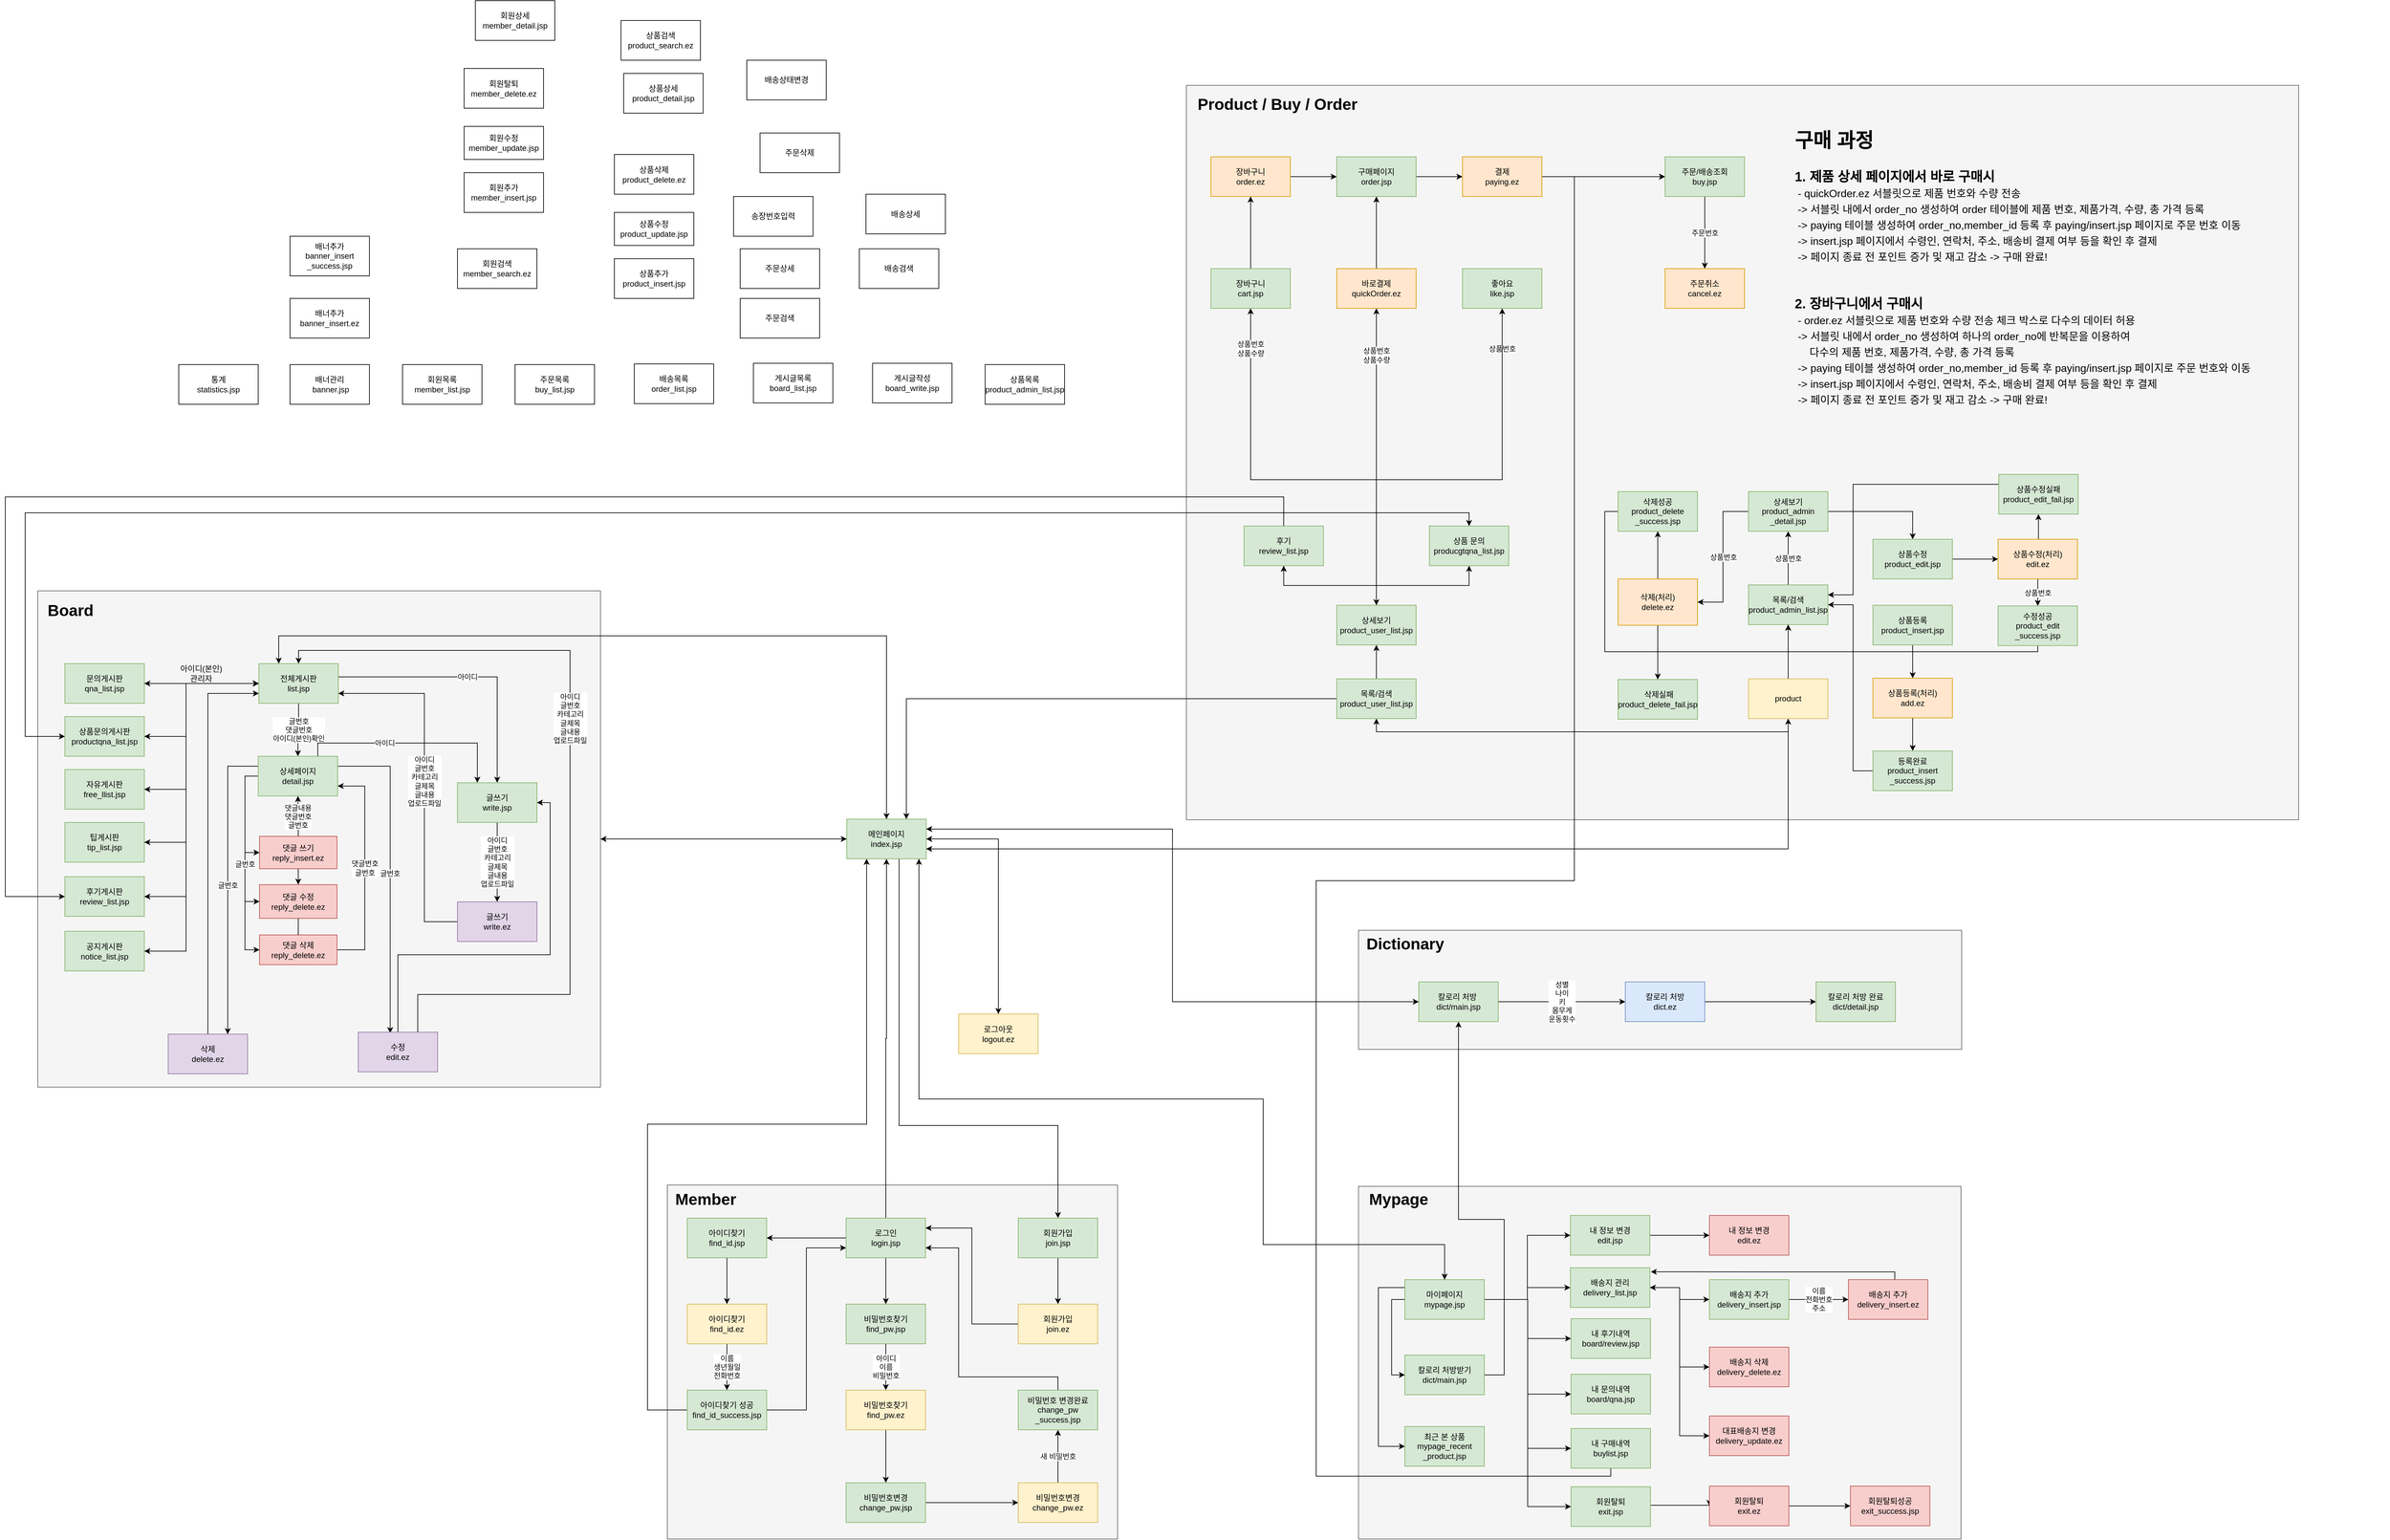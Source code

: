 <mxfile version="18.0.5" type="github">
  <diagram id="892jfViUw-7ayaEGw9ul" name="Page-1">
    <mxGraphModel dx="2639" dy="3060" grid="1" gridSize="10" guides="1" tooltips="1" connect="1" arrows="1" fold="1" page="1" pageScale="1" pageWidth="827" pageHeight="1169" math="0" shadow="0">
      <root>
        <mxCell id="0" />
        <mxCell id="1" parent="0" />
        <mxCell id="dVW52Lw0W1T3P5lzTQhT-435" value="" style="rounded=0;whiteSpace=wrap;html=1;fontSize=30;fillColor=#f5f5f5;fontColor=#333333;strokeColor=#666666;" vertex="1" parent="1">
          <mxGeometry x="1204" y="-1092" width="1680" height="1110" as="geometry" />
        </mxCell>
        <mxCell id="dVW52Lw0W1T3P5lzTQhT-298" value="" style="rounded=0;whiteSpace=wrap;html=1;fillColor=#f5f5f5;fontColor=#333333;strokeColor=#666666;" vertex="1" parent="1">
          <mxGeometry x="1464" y="185" width="911" height="180" as="geometry" />
        </mxCell>
        <mxCell id="dVW52Lw0W1T3P5lzTQhT-287" value="" style="rounded=0;whiteSpace=wrap;html=1;fillColor=#f5f5f5;fontColor=#333333;strokeColor=#666666;" vertex="1" parent="1">
          <mxGeometry x="1464" y="572" width="910" height="533" as="geometry" />
        </mxCell>
        <mxCell id="dVW52Lw0W1T3P5lzTQhT-442" style="edgeStyle=orthogonalEdgeStyle;rounded=0;orthogonalLoop=1;jettySize=auto;html=1;exitX=1;exitY=0.5;exitDx=0;exitDy=0;entryX=0;entryY=0.5;entryDx=0;entryDy=0;fontSize=12;" edge="1" parent="1" source="dVW52Lw0W1T3P5lzTQhT-227" target="dVW52Lw0W1T3P5lzTQhT-108">
          <mxGeometry relative="1" as="geometry" />
        </mxCell>
        <mxCell id="dVW52Lw0W1T3P5lzTQhT-227" value="" style="rounded=0;whiteSpace=wrap;html=1;fillColor=#f5f5f5;fontColor=#333333;strokeColor=#666666;" vertex="1" parent="1">
          <mxGeometry x="-531" y="-328" width="850" height="750" as="geometry" />
        </mxCell>
        <mxCell id="dVW52Lw0W1T3P5lzTQhT-147" value="" style="rounded=0;whiteSpace=wrap;html=1;fillColor=#f5f5f5;fontColor=#333333;strokeColor=#666666;" vertex="1" parent="1">
          <mxGeometry x="420" y="570" width="680" height="535" as="geometry" />
        </mxCell>
        <mxCell id="dVW52Lw0W1T3P5lzTQhT-445" style="edgeStyle=orthogonalEdgeStyle;rounded=0;orthogonalLoop=1;jettySize=auto;html=1;exitX=0;exitY=0.5;exitDx=0;exitDy=0;entryX=1;entryY=0.5;entryDx=0;entryDy=0;fontSize=12;" edge="1" parent="1" source="dVW52Lw0W1T3P5lzTQhT-108" target="dVW52Lw0W1T3P5lzTQhT-227">
          <mxGeometry relative="1" as="geometry" />
        </mxCell>
        <mxCell id="dVW52Lw0W1T3P5lzTQhT-448" style="edgeStyle=orthogonalEdgeStyle;rounded=0;orthogonalLoop=1;jettySize=auto;html=1;exitX=1;exitY=0.5;exitDx=0;exitDy=0;entryX=0.5;entryY=0;entryDx=0;entryDy=0;fontSize=12;" edge="1" parent="1" source="dVW52Lw0W1T3P5lzTQhT-108" target="dVW52Lw0W1T3P5lzTQhT-116">
          <mxGeometry relative="1" as="geometry">
            <Array as="points">
              <mxPoint x="920" y="47" />
            </Array>
          </mxGeometry>
        </mxCell>
        <mxCell id="dVW52Lw0W1T3P5lzTQhT-452" style="edgeStyle=orthogonalEdgeStyle;rounded=0;orthogonalLoop=1;jettySize=auto;html=1;exitX=0.5;exitY=0;exitDx=0;exitDy=0;entryX=0.25;entryY=0;entryDx=0;entryDy=0;fontSize=12;" edge="1" parent="1" source="dVW52Lw0W1T3P5lzTQhT-108" target="dVW52Lw0W1T3P5lzTQhT-160">
          <mxGeometry relative="1" as="geometry">
            <Array as="points">
              <mxPoint x="751" y="-260" />
              <mxPoint x="-167" y="-260" />
            </Array>
          </mxGeometry>
        </mxCell>
        <mxCell id="dVW52Lw0W1T3P5lzTQhT-461" style="edgeStyle=orthogonalEdgeStyle;rounded=0;orthogonalLoop=1;jettySize=auto;html=1;exitX=1;exitY=0.75;exitDx=0;exitDy=0;entryX=0.5;entryY=1;entryDx=0;entryDy=0;fontSize=12;" edge="1" parent="1" source="dVW52Lw0W1T3P5lzTQhT-108" target="dVW52Lw0W1T3P5lzTQhT-368">
          <mxGeometry relative="1" as="geometry" />
        </mxCell>
        <mxCell id="dVW52Lw0W1T3P5lzTQhT-462" style="edgeStyle=orthogonalEdgeStyle;rounded=0;orthogonalLoop=1;jettySize=auto;html=1;exitX=0.75;exitY=1;exitDx=0;exitDy=0;entryX=0.5;entryY=0;entryDx=0;entryDy=0;fontSize=12;" edge="1" parent="1" source="dVW52Lw0W1T3P5lzTQhT-108" target="dVW52Lw0W1T3P5lzTQhT-111">
          <mxGeometry relative="1" as="geometry">
            <Array as="points">
              <mxPoint x="770" y="77" />
              <mxPoint x="770" y="480" />
              <mxPoint x="1010" y="480" />
            </Array>
          </mxGeometry>
        </mxCell>
        <mxCell id="dVW52Lw0W1T3P5lzTQhT-464" style="edgeStyle=orthogonalEdgeStyle;rounded=0;orthogonalLoop=1;jettySize=auto;html=1;exitX=1;exitY=0.25;exitDx=0;exitDy=0;entryX=0;entryY=0.5;entryDx=0;entryDy=0;fontSize=12;" edge="1" parent="1" source="dVW52Lw0W1T3P5lzTQhT-108" target="dVW52Lw0W1T3P5lzTQhT-292">
          <mxGeometry relative="1" as="geometry" />
        </mxCell>
        <mxCell id="dVW52Lw0W1T3P5lzTQhT-467" style="edgeStyle=orthogonalEdgeStyle;rounded=0;orthogonalLoop=1;jettySize=auto;html=1;exitX=0.75;exitY=1;exitDx=0;exitDy=0;entryX=0.5;entryY=0;entryDx=0;entryDy=0;fontSize=12;" edge="1" parent="1" source="dVW52Lw0W1T3P5lzTQhT-108" target="dVW52Lw0W1T3P5lzTQhT-248">
          <mxGeometry relative="1" as="geometry">
            <Array as="points">
              <mxPoint x="800" y="77" />
              <mxPoint x="800" y="440" />
              <mxPoint x="1320" y="440" />
              <mxPoint x="1320" y="660" />
              <mxPoint x="1594" y="660" />
            </Array>
          </mxGeometry>
        </mxCell>
        <mxCell id="dVW52Lw0W1T3P5lzTQhT-108" value="메인페이지&lt;br&gt;index.jsp" style="rounded=0;whiteSpace=wrap;html=1;fillColor=#d5e8d4;strokeColor=#82b366;" vertex="1" parent="1">
          <mxGeometry x="691" y="17" width="120" height="60" as="geometry" />
        </mxCell>
        <mxCell id="dVW52Lw0W1T3P5lzTQhT-132" style="edgeStyle=orthogonalEdgeStyle;rounded=0;orthogonalLoop=1;jettySize=auto;html=1;exitX=0;exitY=0.5;exitDx=0;exitDy=0;entryX=1;entryY=0.5;entryDx=0;entryDy=0;" edge="1" parent="1" source="dVW52Lw0W1T3P5lzTQhT-109" target="dVW52Lw0W1T3P5lzTQhT-114">
          <mxGeometry relative="1" as="geometry" />
        </mxCell>
        <mxCell id="dVW52Lw0W1T3P5lzTQhT-133" style="edgeStyle=orthogonalEdgeStyle;rounded=0;orthogonalLoop=1;jettySize=auto;html=1;exitX=0.5;exitY=1;exitDx=0;exitDy=0;entryX=0.5;entryY=0;entryDx=0;entryDy=0;" edge="1" parent="1" source="dVW52Lw0W1T3P5lzTQhT-109" target="dVW52Lw0W1T3P5lzTQhT-112">
          <mxGeometry relative="1" as="geometry" />
        </mxCell>
        <mxCell id="dVW52Lw0W1T3P5lzTQhT-447" style="edgeStyle=orthogonalEdgeStyle;rounded=0;orthogonalLoop=1;jettySize=auto;html=1;exitX=0.5;exitY=0;exitDx=0;exitDy=0;entryX=0.5;entryY=1;entryDx=0;entryDy=0;fontSize=12;" edge="1" parent="1" source="dVW52Lw0W1T3P5lzTQhT-109" target="dVW52Lw0W1T3P5lzTQhT-108">
          <mxGeometry relative="1" as="geometry" />
        </mxCell>
        <mxCell id="dVW52Lw0W1T3P5lzTQhT-109" value="로그인&lt;br&gt;login.jsp" style="rounded=0;whiteSpace=wrap;html=1;fillColor=#d5e8d4;strokeColor=#82b366;" vertex="1" parent="1">
          <mxGeometry x="690" y="620" width="120" height="60" as="geometry" />
        </mxCell>
        <mxCell id="dVW52Lw0W1T3P5lzTQhT-144" style="edgeStyle=orthogonalEdgeStyle;rounded=0;orthogonalLoop=1;jettySize=auto;html=1;exitX=0;exitY=0.5;exitDx=0;exitDy=0;entryX=1;entryY=0.25;entryDx=0;entryDy=0;" edge="1" parent="1" source="dVW52Lw0W1T3P5lzTQhT-110" target="dVW52Lw0W1T3P5lzTQhT-109">
          <mxGeometry relative="1" as="geometry" />
        </mxCell>
        <mxCell id="dVW52Lw0W1T3P5lzTQhT-110" value="회원가입&lt;br&gt;join.ez" style="rounded=0;whiteSpace=wrap;html=1;fillColor=#fff2cc;strokeColor=#d6b656;" vertex="1" parent="1">
          <mxGeometry x="950" y="750" width="120" height="60" as="geometry" />
        </mxCell>
        <mxCell id="dVW52Lw0W1T3P5lzTQhT-130" style="edgeStyle=orthogonalEdgeStyle;rounded=0;orthogonalLoop=1;jettySize=auto;html=1;exitX=0.5;exitY=1;exitDx=0;exitDy=0;entryX=0.5;entryY=0;entryDx=0;entryDy=0;" edge="1" parent="1" source="dVW52Lw0W1T3P5lzTQhT-111" target="dVW52Lw0W1T3P5lzTQhT-110">
          <mxGeometry relative="1" as="geometry" />
        </mxCell>
        <mxCell id="dVW52Lw0W1T3P5lzTQhT-111" value="회원가입&lt;br&gt;join.jsp" style="rounded=0;whiteSpace=wrap;html=1;fillColor=#d5e8d4;strokeColor=#82b366;" vertex="1" parent="1">
          <mxGeometry x="950" y="620" width="120" height="60" as="geometry" />
        </mxCell>
        <mxCell id="dVW52Lw0W1T3P5lzTQhT-137" value="아이디&lt;br&gt;이름&lt;br&gt;비밀번호" style="edgeStyle=orthogonalEdgeStyle;rounded=0;orthogonalLoop=1;jettySize=auto;html=1;exitX=0.5;exitY=1;exitDx=0;exitDy=0;entryX=0.5;entryY=0;entryDx=0;entryDy=0;" edge="1" parent="1" source="dVW52Lw0W1T3P5lzTQhT-112" target="dVW52Lw0W1T3P5lzTQhT-117">
          <mxGeometry relative="1" as="geometry" />
        </mxCell>
        <mxCell id="dVW52Lw0W1T3P5lzTQhT-112" value="비밀번호찾기&lt;br&gt;find_pw.jsp" style="rounded=0;whiteSpace=wrap;html=1;fillColor=#d5e8d4;strokeColor=#82b366;" vertex="1" parent="1">
          <mxGeometry x="690" y="750" width="120" height="60" as="geometry" />
        </mxCell>
        <mxCell id="dVW52Lw0W1T3P5lzTQhT-134" style="edgeStyle=orthogonalEdgeStyle;rounded=0;orthogonalLoop=1;jettySize=auto;html=1;exitX=0.5;exitY=1;exitDx=0;exitDy=0;entryX=0.5;entryY=0;entryDx=0;entryDy=0;" edge="1" parent="1" source="dVW52Lw0W1T3P5lzTQhT-114" target="dVW52Lw0W1T3P5lzTQhT-115">
          <mxGeometry relative="1" as="geometry" />
        </mxCell>
        <mxCell id="dVW52Lw0W1T3P5lzTQhT-114" value="아이디찾기&lt;br&gt;find_id.jsp" style="rounded=0;whiteSpace=wrap;html=1;fillColor=#d5e8d4;strokeColor=#82b366;" vertex="1" parent="1">
          <mxGeometry x="450" y="620" width="120" height="60" as="geometry" />
        </mxCell>
        <mxCell id="dVW52Lw0W1T3P5lzTQhT-135" value="이름&lt;br&gt;생년월일&lt;br&gt;전화번호" style="edgeStyle=orthogonalEdgeStyle;rounded=0;orthogonalLoop=1;jettySize=auto;html=1;exitX=0.5;exitY=1;exitDx=0;exitDy=0;entryX=0.5;entryY=0;entryDx=0;entryDy=0;" edge="1" parent="1" source="dVW52Lw0W1T3P5lzTQhT-115" target="dVW52Lw0W1T3P5lzTQhT-119">
          <mxGeometry relative="1" as="geometry" />
        </mxCell>
        <mxCell id="dVW52Lw0W1T3P5lzTQhT-115" value="아이디찾기&lt;br&gt;find_id.ez" style="rounded=0;whiteSpace=wrap;html=1;fillColor=#fff2cc;strokeColor=#d6b656;" vertex="1" parent="1">
          <mxGeometry x="450" y="750" width="120" height="60" as="geometry" />
        </mxCell>
        <mxCell id="dVW52Lw0W1T3P5lzTQhT-456" style="edgeStyle=orthogonalEdgeStyle;rounded=0;orthogonalLoop=1;jettySize=auto;html=1;exitX=0.5;exitY=0;exitDx=0;exitDy=0;entryX=1;entryY=0.5;entryDx=0;entryDy=0;fontSize=12;" edge="1" parent="1" source="dVW52Lw0W1T3P5lzTQhT-116" target="dVW52Lw0W1T3P5lzTQhT-108">
          <mxGeometry relative="1" as="geometry" />
        </mxCell>
        <mxCell id="dVW52Lw0W1T3P5lzTQhT-116" value="로그아웃&lt;br&gt;logout.ez" style="rounded=0;whiteSpace=wrap;html=1;fillColor=#fff2cc;strokeColor=#d6b656;" vertex="1" parent="1">
          <mxGeometry x="860" y="311.5" width="120" height="60" as="geometry" />
        </mxCell>
        <mxCell id="dVW52Lw0W1T3P5lzTQhT-138" style="edgeStyle=orthogonalEdgeStyle;rounded=0;orthogonalLoop=1;jettySize=auto;html=1;exitX=0.5;exitY=1;exitDx=0;exitDy=0;entryX=0.5;entryY=0;entryDx=0;entryDy=0;" edge="1" parent="1" source="dVW52Lw0W1T3P5lzTQhT-117" target="dVW52Lw0W1T3P5lzTQhT-118">
          <mxGeometry relative="1" as="geometry" />
        </mxCell>
        <mxCell id="dVW52Lw0W1T3P5lzTQhT-117" value="비밀번호찾기&lt;br&gt;find_pw.ez" style="rounded=0;whiteSpace=wrap;html=1;fillColor=#fff2cc;strokeColor=#d6b656;" vertex="1" parent="1">
          <mxGeometry x="690" y="880" width="120" height="60" as="geometry" />
        </mxCell>
        <mxCell id="dVW52Lw0W1T3P5lzTQhT-139" style="edgeStyle=orthogonalEdgeStyle;rounded=0;orthogonalLoop=1;jettySize=auto;html=1;exitX=1;exitY=0.5;exitDx=0;exitDy=0;entryX=0;entryY=0.5;entryDx=0;entryDy=0;" edge="1" parent="1" source="dVW52Lw0W1T3P5lzTQhT-118" target="dVW52Lw0W1T3P5lzTQhT-120">
          <mxGeometry relative="1" as="geometry" />
        </mxCell>
        <mxCell id="dVW52Lw0W1T3P5lzTQhT-118" value="비밀번호변경&lt;br&gt;change_pw.jsp" style="rounded=0;whiteSpace=wrap;html=1;fillColor=#d5e8d4;strokeColor=#82b366;" vertex="1" parent="1">
          <mxGeometry x="690" y="1020" width="120" height="60" as="geometry" />
        </mxCell>
        <mxCell id="dVW52Lw0W1T3P5lzTQhT-145" style="edgeStyle=orthogonalEdgeStyle;rounded=0;orthogonalLoop=1;jettySize=auto;html=1;exitX=1;exitY=0.5;exitDx=0;exitDy=0;entryX=0;entryY=0.75;entryDx=0;entryDy=0;" edge="1" parent="1" source="dVW52Lw0W1T3P5lzTQhT-119" target="dVW52Lw0W1T3P5lzTQhT-109">
          <mxGeometry relative="1" as="geometry" />
        </mxCell>
        <mxCell id="dVW52Lw0W1T3P5lzTQhT-450" style="edgeStyle=orthogonalEdgeStyle;rounded=0;orthogonalLoop=1;jettySize=auto;html=1;exitX=0;exitY=0.5;exitDx=0;exitDy=0;entryX=0.25;entryY=1;entryDx=0;entryDy=0;fontSize=12;" edge="1" parent="1" source="dVW52Lw0W1T3P5lzTQhT-119" target="dVW52Lw0W1T3P5lzTQhT-108">
          <mxGeometry relative="1" as="geometry">
            <Array as="points">
              <mxPoint x="390" y="910" />
              <mxPoint x="390" y="478" />
              <mxPoint x="721" y="478" />
            </Array>
          </mxGeometry>
        </mxCell>
        <mxCell id="dVW52Lw0W1T3P5lzTQhT-119" value="아이디찾기 성공&lt;br&gt;find_id_success.jsp" style="rounded=0;whiteSpace=wrap;html=1;fillColor=#d5e8d4;strokeColor=#82b366;" vertex="1" parent="1">
          <mxGeometry x="450" y="880" width="120" height="60" as="geometry" />
        </mxCell>
        <mxCell id="dVW52Lw0W1T3P5lzTQhT-140" value="새 비밀번호" style="edgeStyle=orthogonalEdgeStyle;rounded=0;orthogonalLoop=1;jettySize=auto;html=1;exitX=0.5;exitY=0;exitDx=0;exitDy=0;entryX=0.5;entryY=1;entryDx=0;entryDy=0;" edge="1" parent="1" source="dVW52Lw0W1T3P5lzTQhT-120" target="dVW52Lw0W1T3P5lzTQhT-121">
          <mxGeometry relative="1" as="geometry" />
        </mxCell>
        <mxCell id="dVW52Lw0W1T3P5lzTQhT-120" value="비밀번호변경&lt;br&gt;change_pw.ez" style="rounded=0;whiteSpace=wrap;html=1;fillColor=#fff2cc;strokeColor=#d6b656;" vertex="1" parent="1">
          <mxGeometry x="950" y="1020" width="120" height="60" as="geometry" />
        </mxCell>
        <mxCell id="dVW52Lw0W1T3P5lzTQhT-143" style="edgeStyle=orthogonalEdgeStyle;rounded=0;orthogonalLoop=1;jettySize=auto;html=1;exitX=0.5;exitY=0;exitDx=0;exitDy=0;entryX=1;entryY=0.75;entryDx=0;entryDy=0;" edge="1" parent="1" source="dVW52Lw0W1T3P5lzTQhT-121" target="dVW52Lw0W1T3P5lzTQhT-109">
          <mxGeometry relative="1" as="geometry">
            <Array as="points">
              <mxPoint x="1010" y="860" />
              <mxPoint x="860" y="860" />
              <mxPoint x="860" y="665" />
            </Array>
          </mxGeometry>
        </mxCell>
        <mxCell id="dVW52Lw0W1T3P5lzTQhT-121" value="비밀번호 변경완료&lt;br&gt;change_pw&lt;br&gt;_success.jsp" style="rounded=0;whiteSpace=wrap;html=1;fillColor=#d5e8d4;strokeColor=#82b366;" vertex="1" parent="1">
          <mxGeometry x="950" y="880" width="120" height="60" as="geometry" />
        </mxCell>
        <mxCell id="dVW52Lw0W1T3P5lzTQhT-148" value="&lt;h1&gt;Member&lt;/h1&gt;" style="text;html=1;strokeColor=none;fillColor=none;spacing=5;spacingTop=-20;whiteSpace=wrap;overflow=hidden;rounded=0;" vertex="1" parent="1">
          <mxGeometry x="427" y="572" width="110" height="40" as="geometry" />
        </mxCell>
        <mxCell id="dVW52Lw0W1T3P5lzTQhT-170" style="edgeStyle=orthogonalEdgeStyle;rounded=0;orthogonalLoop=1;jettySize=auto;html=1;entryX=0;entryY=0.5;entryDx=0;entryDy=0;" edge="1" parent="1" source="dVW52Lw0W1T3P5lzTQhT-152" target="dVW52Lw0W1T3P5lzTQhT-160">
          <mxGeometry relative="1" as="geometry" />
        </mxCell>
        <mxCell id="dVW52Lw0W1T3P5lzTQhT-152" value="문의게시판&lt;br&gt;qna_list.jsp" style="rounded=0;whiteSpace=wrap;html=1;fillColor=#d5e8d4;strokeColor=#82b366;" vertex="1" parent="1">
          <mxGeometry x="-490" y="-218" width="120" height="60" as="geometry" />
        </mxCell>
        <mxCell id="dVW52Lw0W1T3P5lzTQhT-180" style="edgeStyle=orthogonalEdgeStyle;rounded=0;orthogonalLoop=1;jettySize=auto;html=1;exitX=1;exitY=0.5;exitDx=0;exitDy=0;entryX=0;entryY=0.5;entryDx=0;entryDy=0;" edge="1" parent="1" source="dVW52Lw0W1T3P5lzTQhT-153" target="dVW52Lw0W1T3P5lzTQhT-160">
          <mxGeometry relative="1" as="geometry">
            <Array as="points">
              <mxPoint x="-307" y="217" />
              <mxPoint x="-307" y="-188" />
            </Array>
          </mxGeometry>
        </mxCell>
        <mxCell id="dVW52Lw0W1T3P5lzTQhT-153" value="공지게시판&lt;br&gt;notice_list.jsp" style="rounded=0;whiteSpace=wrap;html=1;fillColor=#d5e8d4;strokeColor=#82b366;" vertex="1" parent="1">
          <mxGeometry x="-490" y="186.5" width="120" height="60" as="geometry" />
        </mxCell>
        <mxCell id="dVW52Lw0W1T3P5lzTQhT-178" style="edgeStyle=orthogonalEdgeStyle;rounded=0;orthogonalLoop=1;jettySize=auto;html=1;exitX=1;exitY=0.5;exitDx=0;exitDy=0;entryX=0;entryY=0.5;entryDx=0;entryDy=0;" edge="1" parent="1" source="dVW52Lw0W1T3P5lzTQhT-154" target="dVW52Lw0W1T3P5lzTQhT-160">
          <mxGeometry relative="1" as="geometry">
            <Array as="points">
              <mxPoint x="-307" y="134" />
              <mxPoint x="-307" y="-188" />
            </Array>
          </mxGeometry>
        </mxCell>
        <mxCell id="dVW52Lw0W1T3P5lzTQhT-154" value="후기게시판&lt;br&gt;review_list.jsp" style="rounded=0;whiteSpace=wrap;html=1;fillColor=#d5e8d4;strokeColor=#82b366;" vertex="1" parent="1">
          <mxGeometry x="-490" y="104" width="120" height="60" as="geometry" />
        </mxCell>
        <mxCell id="dVW52Lw0W1T3P5lzTQhT-176" style="edgeStyle=orthogonalEdgeStyle;rounded=0;orthogonalLoop=1;jettySize=auto;html=1;exitX=1;exitY=0.5;exitDx=0;exitDy=0;entryX=0;entryY=0.5;entryDx=0;entryDy=0;" edge="1" parent="1" source="dVW52Lw0W1T3P5lzTQhT-155" target="dVW52Lw0W1T3P5lzTQhT-160">
          <mxGeometry relative="1" as="geometry">
            <Array as="points">
              <mxPoint x="-307" y="52" />
              <mxPoint x="-307" y="-188" />
            </Array>
          </mxGeometry>
        </mxCell>
        <mxCell id="dVW52Lw0W1T3P5lzTQhT-155" value="팁게시판&lt;br&gt;tip_list.jsp" style="rounded=0;whiteSpace=wrap;html=1;fillColor=#d5e8d4;strokeColor=#82b366;" vertex="1" parent="1">
          <mxGeometry x="-490" y="22" width="120" height="60" as="geometry" />
        </mxCell>
        <mxCell id="dVW52Lw0W1T3P5lzTQhT-174" style="edgeStyle=orthogonalEdgeStyle;rounded=0;orthogonalLoop=1;jettySize=auto;html=1;exitX=1;exitY=0.5;exitDx=0;exitDy=0;entryX=0;entryY=0.5;entryDx=0;entryDy=0;" edge="1" parent="1" source="dVW52Lw0W1T3P5lzTQhT-156" target="dVW52Lw0W1T3P5lzTQhT-160">
          <mxGeometry relative="1" as="geometry">
            <Array as="points">
              <mxPoint x="-307" y="-28" />
              <mxPoint x="-307" y="-188" />
            </Array>
          </mxGeometry>
        </mxCell>
        <mxCell id="dVW52Lw0W1T3P5lzTQhT-156" value="자유게시판&lt;br&gt;free_llist.jsp" style="rounded=0;whiteSpace=wrap;html=1;fillColor=#d5e8d4;strokeColor=#82b366;" vertex="1" parent="1">
          <mxGeometry x="-490" y="-58" width="120" height="60" as="geometry" />
        </mxCell>
        <mxCell id="dVW52Lw0W1T3P5lzTQhT-172" style="edgeStyle=orthogonalEdgeStyle;rounded=0;orthogonalLoop=1;jettySize=auto;html=1;exitX=1;exitY=0.5;exitDx=0;exitDy=0;entryX=0;entryY=0.5;entryDx=0;entryDy=0;" edge="1" parent="1" source="dVW52Lw0W1T3P5lzTQhT-157" target="dVW52Lw0W1T3P5lzTQhT-160">
          <mxGeometry relative="1" as="geometry">
            <Array as="points">
              <mxPoint x="-307" y="-108" />
              <mxPoint x="-307" y="-188" />
            </Array>
          </mxGeometry>
        </mxCell>
        <mxCell id="dVW52Lw0W1T3P5lzTQhT-474" style="edgeStyle=orthogonalEdgeStyle;rounded=0;orthogonalLoop=1;jettySize=auto;html=1;exitX=0;exitY=0.5;exitDx=0;exitDy=0;entryX=0.5;entryY=0;entryDx=0;entryDy=0;fontSize=12;" edge="1" parent="1" source="dVW52Lw0W1T3P5lzTQhT-157" target="dVW52Lw0W1T3P5lzTQhT-379">
          <mxGeometry relative="1" as="geometry">
            <Array as="points">
              <mxPoint x="-550" y="-108" />
              <mxPoint x="-550" y="-446" />
              <mxPoint x="1631" y="-446" />
            </Array>
          </mxGeometry>
        </mxCell>
        <mxCell id="dVW52Lw0W1T3P5lzTQhT-157" value="상품문의게시판&lt;br&gt;productqna_list.jsp" style="rounded=0;whiteSpace=wrap;html=1;fillColor=#d5e8d4;strokeColor=#82b366;" vertex="1" parent="1">
          <mxGeometry x="-490" y="-138" width="120" height="60" as="geometry" />
        </mxCell>
        <mxCell id="dVW52Lw0W1T3P5lzTQhT-166" value="아이디" style="edgeStyle=orthogonalEdgeStyle;rounded=0;orthogonalLoop=1;jettySize=auto;html=1;exitX=1;exitY=0.5;exitDx=0;exitDy=0;entryX=0.5;entryY=0;entryDx=0;entryDy=0;" edge="1" parent="1" source="dVW52Lw0W1T3P5lzTQhT-160" target="dVW52Lw0W1T3P5lzTQhT-161">
          <mxGeometry relative="1" as="geometry">
            <Array as="points">
              <mxPoint x="-77" y="-198" />
              <mxPoint x="163" y="-198" />
            </Array>
          </mxGeometry>
        </mxCell>
        <mxCell id="dVW52Lw0W1T3P5lzTQhT-168" value="글번호&lt;br&gt;댓글번호&lt;br&gt;아이디(본인)확인" style="edgeStyle=orthogonalEdgeStyle;rounded=0;orthogonalLoop=1;jettySize=auto;html=1;exitX=0.5;exitY=1;exitDx=0;exitDy=0;entryX=0.5;entryY=0;entryDx=0;entryDy=0;" edge="1" parent="1" source="dVW52Lw0W1T3P5lzTQhT-160" target="dVW52Lw0W1T3P5lzTQhT-163">
          <mxGeometry relative="1" as="geometry" />
        </mxCell>
        <mxCell id="dVW52Lw0W1T3P5lzTQhT-171" style="edgeStyle=orthogonalEdgeStyle;rounded=0;orthogonalLoop=1;jettySize=auto;html=1;exitX=0;exitY=0.5;exitDx=0;exitDy=0;entryX=1;entryY=0.5;entryDx=0;entryDy=0;" edge="1" parent="1" source="dVW52Lw0W1T3P5lzTQhT-160" target="dVW52Lw0W1T3P5lzTQhT-152">
          <mxGeometry relative="1" as="geometry" />
        </mxCell>
        <mxCell id="dVW52Lw0W1T3P5lzTQhT-173" style="edgeStyle=orthogonalEdgeStyle;rounded=0;orthogonalLoop=1;jettySize=auto;html=1;exitX=0;exitY=0.5;exitDx=0;exitDy=0;entryX=1;entryY=0.5;entryDx=0;entryDy=0;" edge="1" parent="1" source="dVW52Lw0W1T3P5lzTQhT-160" target="dVW52Lw0W1T3P5lzTQhT-157">
          <mxGeometry relative="1" as="geometry">
            <Array as="points">
              <mxPoint x="-307" y="-188" />
              <mxPoint x="-307" y="-108" />
            </Array>
          </mxGeometry>
        </mxCell>
        <mxCell id="dVW52Lw0W1T3P5lzTQhT-175" style="edgeStyle=orthogonalEdgeStyle;rounded=0;orthogonalLoop=1;jettySize=auto;html=1;exitX=0;exitY=0.5;exitDx=0;exitDy=0;entryX=1;entryY=0.5;entryDx=0;entryDy=0;" edge="1" parent="1" source="dVW52Lw0W1T3P5lzTQhT-160" target="dVW52Lw0W1T3P5lzTQhT-156">
          <mxGeometry relative="1" as="geometry">
            <Array as="points">
              <mxPoint x="-307" y="-188" />
              <mxPoint x="-307" y="-28" />
            </Array>
          </mxGeometry>
        </mxCell>
        <mxCell id="dVW52Lw0W1T3P5lzTQhT-177" style="edgeStyle=orthogonalEdgeStyle;rounded=0;orthogonalLoop=1;jettySize=auto;html=1;exitX=0;exitY=0.5;exitDx=0;exitDy=0;entryX=1;entryY=0.5;entryDx=0;entryDy=0;" edge="1" parent="1" source="dVW52Lw0W1T3P5lzTQhT-160" target="dVW52Lw0W1T3P5lzTQhT-155">
          <mxGeometry relative="1" as="geometry">
            <Array as="points">
              <mxPoint x="-307" y="-188" />
              <mxPoint x="-307" y="52" />
            </Array>
          </mxGeometry>
        </mxCell>
        <mxCell id="dVW52Lw0W1T3P5lzTQhT-179" style="edgeStyle=orthogonalEdgeStyle;rounded=0;orthogonalLoop=1;jettySize=auto;html=1;exitX=0;exitY=0.5;exitDx=0;exitDy=0;entryX=1;entryY=0.5;entryDx=0;entryDy=0;" edge="1" parent="1" source="dVW52Lw0W1T3P5lzTQhT-160" target="dVW52Lw0W1T3P5lzTQhT-154">
          <mxGeometry relative="1" as="geometry">
            <Array as="points">
              <mxPoint x="-307" y="-188" />
              <mxPoint x="-307" y="134" />
            </Array>
          </mxGeometry>
        </mxCell>
        <mxCell id="dVW52Lw0W1T3P5lzTQhT-181" style="edgeStyle=orthogonalEdgeStyle;rounded=0;orthogonalLoop=1;jettySize=auto;html=1;exitX=0;exitY=0.5;exitDx=0;exitDy=0;entryX=1;entryY=0.5;entryDx=0;entryDy=0;" edge="1" parent="1" source="dVW52Lw0W1T3P5lzTQhT-160" target="dVW52Lw0W1T3P5lzTQhT-153">
          <mxGeometry relative="1" as="geometry">
            <Array as="points">
              <mxPoint x="-307" y="-188" />
              <mxPoint x="-307" y="217" />
            </Array>
          </mxGeometry>
        </mxCell>
        <mxCell id="dVW52Lw0W1T3P5lzTQhT-453" style="edgeStyle=orthogonalEdgeStyle;rounded=0;orthogonalLoop=1;jettySize=auto;html=1;exitX=0.25;exitY=0;exitDx=0;exitDy=0;entryX=0.5;entryY=0;entryDx=0;entryDy=0;fontSize=12;" edge="1" parent="1" source="dVW52Lw0W1T3P5lzTQhT-160" target="dVW52Lw0W1T3P5lzTQhT-108">
          <mxGeometry relative="1" as="geometry">
            <Array as="points">
              <mxPoint x="-167" y="-260" />
              <mxPoint x="751" y="-260" />
            </Array>
          </mxGeometry>
        </mxCell>
        <mxCell id="dVW52Lw0W1T3P5lzTQhT-160" value="전체게시판&lt;br&gt;list.jsp" style="rounded=0;whiteSpace=wrap;html=1;fillColor=#d5e8d4;strokeColor=#82b366;" vertex="1" parent="1">
          <mxGeometry x="-197" y="-218" width="120" height="60" as="geometry" />
        </mxCell>
        <mxCell id="dVW52Lw0W1T3P5lzTQhT-165" value="아이디&lt;br&gt;글번호&lt;br&gt;카테고리&lt;br&gt;글제목&lt;br&gt;글내용&lt;br&gt;업로드파일" style="edgeStyle=orthogonalEdgeStyle;rounded=0;orthogonalLoop=1;jettySize=auto;html=1;entryX=0.5;entryY=0;entryDx=0;entryDy=0;" edge="1" parent="1" source="dVW52Lw0W1T3P5lzTQhT-161" target="dVW52Lw0W1T3P5lzTQhT-162">
          <mxGeometry relative="1" as="geometry" />
        </mxCell>
        <mxCell id="dVW52Lw0W1T3P5lzTQhT-161" value="글쓰기&lt;br&gt;write.jsp" style="rounded=0;whiteSpace=wrap;html=1;fillColor=#d5e8d4;strokeColor=#82b366;" vertex="1" parent="1">
          <mxGeometry x="103" y="-38" width="120" height="60" as="geometry" />
        </mxCell>
        <mxCell id="dVW52Lw0W1T3P5lzTQhT-167" value="아이디&lt;br&gt;글번호&lt;br&gt;카테고리&lt;br&gt;글제목&lt;br&gt;글내용&lt;br&gt;업로드파일" style="edgeStyle=orthogonalEdgeStyle;rounded=0;orthogonalLoop=1;jettySize=auto;html=1;exitX=0;exitY=0.5;exitDx=0;exitDy=0;entryX=1;entryY=0.75;entryDx=0;entryDy=0;" edge="1" parent="1" source="dVW52Lw0W1T3P5lzTQhT-162" target="dVW52Lw0W1T3P5lzTQhT-160">
          <mxGeometry relative="1" as="geometry">
            <Array as="points">
              <mxPoint x="53" y="172" />
              <mxPoint x="53" y="-173" />
            </Array>
          </mxGeometry>
        </mxCell>
        <mxCell id="dVW52Lw0W1T3P5lzTQhT-162" value="글쓰기&lt;br&gt;write.ez" style="rounded=0;whiteSpace=wrap;html=1;fillColor=#e1d5e7;strokeColor=#9673a6;" vertex="1" parent="1">
          <mxGeometry x="103" y="142" width="120" height="60" as="geometry" />
        </mxCell>
        <mxCell id="dVW52Lw0W1T3P5lzTQhT-209" style="edgeStyle=orthogonalEdgeStyle;rounded=0;orthogonalLoop=1;jettySize=auto;html=1;exitX=0;exitY=0.5;exitDx=0;exitDy=0;entryX=0;entryY=0.5;entryDx=0;entryDy=0;" edge="1" parent="1" source="dVW52Lw0W1T3P5lzTQhT-163" target="dVW52Lw0W1T3P5lzTQhT-183">
          <mxGeometry relative="1" as="geometry" />
        </mxCell>
        <mxCell id="dVW52Lw0W1T3P5lzTQhT-210" style="edgeStyle=orthogonalEdgeStyle;rounded=0;orthogonalLoop=1;jettySize=auto;html=1;exitX=0;exitY=0.5;exitDx=0;exitDy=0;entryX=0;entryY=0.5;entryDx=0;entryDy=0;" edge="1" parent="1" source="dVW52Lw0W1T3P5lzTQhT-163" target="dVW52Lw0W1T3P5lzTQhT-185">
          <mxGeometry relative="1" as="geometry" />
        </mxCell>
        <mxCell id="dVW52Lw0W1T3P5lzTQhT-211" value="글번호" style="edgeStyle=orthogonalEdgeStyle;rounded=0;orthogonalLoop=1;jettySize=auto;html=1;exitX=0;exitY=0.5;exitDx=0;exitDy=0;entryX=0;entryY=0.5;entryDx=0;entryDy=0;" edge="1" parent="1" source="dVW52Lw0W1T3P5lzTQhT-163" target="dVW52Lw0W1T3P5lzTQhT-184">
          <mxGeometry relative="1" as="geometry" />
        </mxCell>
        <mxCell id="dVW52Lw0W1T3P5lzTQhT-212" value="글번호" style="edgeStyle=orthogonalEdgeStyle;rounded=0;orthogonalLoop=1;jettySize=auto;html=1;exitX=0;exitY=0.25;exitDx=0;exitDy=0;entryX=0.75;entryY=0;entryDx=0;entryDy=0;" edge="1" parent="1" source="dVW52Lw0W1T3P5lzTQhT-163" target="dVW52Lw0W1T3P5lzTQhT-169">
          <mxGeometry relative="1" as="geometry" />
        </mxCell>
        <mxCell id="dVW52Lw0W1T3P5lzTQhT-216" value="글번호" style="edgeStyle=orthogonalEdgeStyle;rounded=0;orthogonalLoop=1;jettySize=auto;html=1;exitX=1;exitY=0.25;exitDx=0;exitDy=0;entryX=0.403;entryY=0.024;entryDx=0;entryDy=0;entryPerimeter=0;" edge="1" parent="1" source="dVW52Lw0W1T3P5lzTQhT-163" target="dVW52Lw0W1T3P5lzTQhT-164">
          <mxGeometry relative="1" as="geometry" />
        </mxCell>
        <mxCell id="dVW52Lw0W1T3P5lzTQhT-220" value="아이디" style="edgeStyle=orthogonalEdgeStyle;rounded=0;orthogonalLoop=1;jettySize=auto;html=1;exitX=0.75;exitY=0;exitDx=0;exitDy=0;entryX=0.25;entryY=0;entryDx=0;entryDy=0;" edge="1" parent="1" source="dVW52Lw0W1T3P5lzTQhT-163" target="dVW52Lw0W1T3P5lzTQhT-161">
          <mxGeometry x="-0.246" relative="1" as="geometry">
            <mxPoint as="offset" />
          </mxGeometry>
        </mxCell>
        <mxCell id="dVW52Lw0W1T3P5lzTQhT-163" value="상세페이지&lt;br&gt;detail.jsp" style="rounded=0;whiteSpace=wrap;html=1;fillColor=#d5e8d4;strokeColor=#82b366;" vertex="1" parent="1">
          <mxGeometry x="-198" y="-78" width="120" height="60" as="geometry" />
        </mxCell>
        <mxCell id="dVW52Lw0W1T3P5lzTQhT-197" style="edgeStyle=orthogonalEdgeStyle;rounded=0;orthogonalLoop=1;jettySize=auto;html=1;entryX=1;entryY=0.5;entryDx=0;entryDy=0;" edge="1" parent="1" source="dVW52Lw0W1T3P5lzTQhT-164" target="dVW52Lw0W1T3P5lzTQhT-161">
          <mxGeometry relative="1" as="geometry">
            <Array as="points">
              <mxPoint x="13" y="222" />
              <mxPoint x="243" y="222" />
              <mxPoint x="243" y="-8" />
            </Array>
          </mxGeometry>
        </mxCell>
        <mxCell id="dVW52Lw0W1T3P5lzTQhT-198" value="아이디&lt;br&gt;글번호&lt;br&gt;카테고리&lt;br&gt;글제목&lt;br&gt;글내용&lt;br&gt;업로드파일" style="edgeStyle=orthogonalEdgeStyle;rounded=0;orthogonalLoop=1;jettySize=auto;html=1;exitX=0.75;exitY=0;exitDx=0;exitDy=0;entryX=0.5;entryY=0;entryDx=0;entryDy=0;" edge="1" parent="1" source="dVW52Lw0W1T3P5lzTQhT-164" target="dVW52Lw0W1T3P5lzTQhT-160">
          <mxGeometry x="0.138" relative="1" as="geometry">
            <Array as="points">
              <mxPoint x="43" y="282" />
              <mxPoint x="273" y="282" />
              <mxPoint x="273" y="-238" />
              <mxPoint x="-137" y="-238" />
            </Array>
            <mxPoint as="offset" />
          </mxGeometry>
        </mxCell>
        <mxCell id="dVW52Lw0W1T3P5lzTQhT-164" value="수정&lt;br&gt;edit.ez" style="rounded=0;whiteSpace=wrap;html=1;fillColor=#e1d5e7;strokeColor=#9673a6;" vertex="1" parent="1">
          <mxGeometry x="-47" y="339" width="120" height="60" as="geometry" />
        </mxCell>
        <mxCell id="dVW52Lw0W1T3P5lzTQhT-188" style="edgeStyle=orthogonalEdgeStyle;rounded=0;orthogonalLoop=1;jettySize=auto;html=1;exitX=0.5;exitY=0;exitDx=0;exitDy=0;entryX=0;entryY=0.75;entryDx=0;entryDy=0;" edge="1" parent="1" source="dVW52Lw0W1T3P5lzTQhT-169" target="dVW52Lw0W1T3P5lzTQhT-160">
          <mxGeometry relative="1" as="geometry" />
        </mxCell>
        <mxCell id="dVW52Lw0W1T3P5lzTQhT-169" value="삭제&lt;br&gt;delete.ez" style="rounded=0;whiteSpace=wrap;html=1;fillColor=#e1d5e7;strokeColor=#9673a6;" vertex="1" parent="1">
          <mxGeometry x="-334" y="342" width="120" height="60" as="geometry" />
        </mxCell>
        <mxCell id="dVW52Lw0W1T3P5lzTQhT-182" value="아이디(본인)&lt;br&gt;관리자" style="text;html=1;strokeColor=none;fillColor=none;align=center;verticalAlign=middle;whiteSpace=wrap;rounded=0;" vertex="1" parent="1">
          <mxGeometry x="-324" y="-218" width="80" height="30" as="geometry" />
        </mxCell>
        <mxCell id="dVW52Lw0W1T3P5lzTQhT-213" value="댓글내용&lt;br&gt;댓글번호&lt;br&gt;글번호" style="edgeStyle=orthogonalEdgeStyle;rounded=0;orthogonalLoop=1;jettySize=auto;html=1;exitX=0.5;exitY=0;exitDx=0;exitDy=0;" edge="1" parent="1" source="dVW52Lw0W1T3P5lzTQhT-183" target="dVW52Lw0W1T3P5lzTQhT-163">
          <mxGeometry relative="1" as="geometry" />
        </mxCell>
        <mxCell id="dVW52Lw0W1T3P5lzTQhT-219" style="edgeStyle=orthogonalEdgeStyle;rounded=0;orthogonalLoop=1;jettySize=auto;html=1;exitX=0.5;exitY=1;exitDx=0;exitDy=0;entryX=0.5;entryY=0;entryDx=0;entryDy=0;" edge="1" parent="1" source="dVW52Lw0W1T3P5lzTQhT-183" target="dVW52Lw0W1T3P5lzTQhT-185">
          <mxGeometry relative="1" as="geometry" />
        </mxCell>
        <mxCell id="dVW52Lw0W1T3P5lzTQhT-183" value="댓글 쓰기&lt;br&gt;reply_insert.ez" style="rounded=0;whiteSpace=wrap;html=1;fillColor=#f8cecc;strokeColor=#b85450;" vertex="1" parent="1">
          <mxGeometry x="-196" y="43" width="117" height="49" as="geometry" />
        </mxCell>
        <mxCell id="dVW52Lw0W1T3P5lzTQhT-214" value="댓글번호&lt;br&gt;글번호" style="edgeStyle=orthogonalEdgeStyle;rounded=0;orthogonalLoop=1;jettySize=auto;html=1;exitX=1;exitY=0.5;exitDx=0;exitDy=0;entryX=1;entryY=0.75;entryDx=0;entryDy=0;" edge="1" parent="1" source="dVW52Lw0W1T3P5lzTQhT-184" target="dVW52Lw0W1T3P5lzTQhT-163">
          <mxGeometry relative="1" as="geometry">
            <Array as="points">
              <mxPoint x="-37" y="215" />
              <mxPoint x="-37" y="-33" />
            </Array>
          </mxGeometry>
        </mxCell>
        <mxCell id="dVW52Lw0W1T3P5lzTQhT-184" value="댓글 삭제&lt;br&gt;reply_delete.ez" style="rounded=0;whiteSpace=wrap;html=1;fillColor=#f8cecc;strokeColor=#b85450;" vertex="1" parent="1">
          <mxGeometry x="-196" y="192" width="117" height="45" as="geometry" />
        </mxCell>
        <mxCell id="dVW52Lw0W1T3P5lzTQhT-185" value="댓글 수정&lt;br&gt;reply_delete.ez" style="rounded=0;whiteSpace=wrap;html=1;fillColor=#f8cecc;strokeColor=#b85450;" vertex="1" parent="1">
          <mxGeometry x="-196" y="116" width="117" height="51" as="geometry" />
        </mxCell>
        <mxCell id="dVW52Lw0W1T3P5lzTQhT-196" value="" style="endArrow=none;html=1;rounded=0;entryX=0.5;entryY=1;entryDx=0;entryDy=0;exitX=0.5;exitY=0;exitDx=0;exitDy=0;" edge="1" parent="1" source="dVW52Lw0W1T3P5lzTQhT-184" target="dVW52Lw0W1T3P5lzTQhT-185">
          <mxGeometry width="50" height="50" relative="1" as="geometry">
            <mxPoint x="33" y="192" as="sourcePoint" />
            <mxPoint x="83" y="142" as="targetPoint" />
          </mxGeometry>
        </mxCell>
        <mxCell id="dVW52Lw0W1T3P5lzTQhT-228" value="&lt;h1&gt;Board&lt;/h1&gt;" style="text;html=1;strokeColor=none;fillColor=none;spacing=5;spacingTop=-20;whiteSpace=wrap;overflow=hidden;rounded=0;" vertex="1" parent="1">
          <mxGeometry x="-521" y="-318" width="110" height="40" as="geometry" />
        </mxCell>
        <mxCell id="dVW52Lw0W1T3P5lzTQhT-236" value="내 정보 변경&lt;br&gt;edit.ez" style="rounded=0;whiteSpace=wrap;html=1;fillColor=#f8cecc;strokeColor=#b85450;" vertex="1" parent="1">
          <mxGeometry x="1994" y="616" width="120" height="60" as="geometry" />
        </mxCell>
        <mxCell id="dVW52Lw0W1T3P5lzTQhT-269" style="edgeStyle=orthogonalEdgeStyle;rounded=0;orthogonalLoop=1;jettySize=auto;html=1;exitX=1;exitY=0.5;exitDx=0;exitDy=0;entryX=0;entryY=0.5;entryDx=0;entryDy=0;" edge="1" parent="1" source="dVW52Lw0W1T3P5lzTQhT-243" target="dVW52Lw0W1T3P5lzTQhT-236">
          <mxGeometry relative="1" as="geometry" />
        </mxCell>
        <mxCell id="dVW52Lw0W1T3P5lzTQhT-243" value="내 정보 변경&lt;br&gt;edit.jsp" style="rounded=0;whiteSpace=wrap;html=1;fillColor=#d5e8d4;strokeColor=#82b366;" vertex="1" parent="1">
          <mxGeometry x="1784" y="616" width="120" height="60" as="geometry" />
        </mxCell>
        <mxCell id="dVW52Lw0W1T3P5lzTQhT-295" style="edgeStyle=orthogonalEdgeStyle;rounded=0;orthogonalLoop=1;jettySize=auto;html=1;exitX=1;exitY=0.5;exitDx=0;exitDy=0;entryX=0.5;entryY=1;entryDx=0;entryDy=0;" edge="1" parent="1" source="dVW52Lw0W1T3P5lzTQhT-244" target="dVW52Lw0W1T3P5lzTQhT-292">
          <mxGeometry relative="1" as="geometry">
            <Array as="points">
              <mxPoint x="1684" y="857" />
              <mxPoint x="1684" y="622" />
              <mxPoint x="1615" y="622" />
            </Array>
          </mxGeometry>
        </mxCell>
        <mxCell id="dVW52Lw0W1T3P5lzTQhT-244" value="칼로리 처방받기&lt;br&gt;dict/main.jsp" style="rounded=0;whiteSpace=wrap;html=1;fillColor=#d5e8d4;strokeColor=#82b366;" vertex="1" parent="1">
          <mxGeometry x="1534" y="827" width="120" height="60" as="geometry" />
        </mxCell>
        <mxCell id="dVW52Lw0W1T3P5lzTQhT-245" value="내 문의내역&lt;br&gt;board/qna.jsp" style="rounded=0;whiteSpace=wrap;html=1;fillColor=#d5e8d4;strokeColor=#82b366;" vertex="1" parent="1">
          <mxGeometry x="1785" y="856" width="120" height="60" as="geometry" />
        </mxCell>
        <mxCell id="dVW52Lw0W1T3P5lzTQhT-246" value="내 후기내역&lt;br&gt;board/review.jsp" style="rounded=0;whiteSpace=wrap;html=1;fillColor=#d5e8d4;strokeColor=#82b366;" vertex="1" parent="1">
          <mxGeometry x="1785" y="772" width="120" height="60" as="geometry" />
        </mxCell>
        <mxCell id="dVW52Lw0W1T3P5lzTQhT-470" style="edgeStyle=orthogonalEdgeStyle;rounded=0;orthogonalLoop=1;jettySize=auto;html=1;exitX=0.5;exitY=1;exitDx=0;exitDy=0;entryX=0;entryY=0.5;entryDx=0;entryDy=0;fontSize=12;" edge="1" parent="1" source="dVW52Lw0W1T3P5lzTQhT-247" target="dVW52Lw0W1T3P5lzTQhT-381">
          <mxGeometry relative="1" as="geometry">
            <Array as="points">
              <mxPoint x="1845" y="1010" />
              <mxPoint x="1400" y="1010" />
              <mxPoint x="1400" y="110" />
              <mxPoint x="1790" y="110" />
              <mxPoint x="1790" y="-954" />
            </Array>
          </mxGeometry>
        </mxCell>
        <mxCell id="dVW52Lw0W1T3P5lzTQhT-247" value="내 구매내역&lt;br&gt;buylist.jsp" style="rounded=0;whiteSpace=wrap;html=1;fillColor=#d5e8d4;strokeColor=#82b366;" vertex="1" parent="1">
          <mxGeometry x="1785" y="938" width="120" height="60" as="geometry" />
        </mxCell>
        <mxCell id="dVW52Lw0W1T3P5lzTQhT-262" style="edgeStyle=orthogonalEdgeStyle;rounded=0;orthogonalLoop=1;jettySize=auto;html=1;exitX=1;exitY=0.5;exitDx=0;exitDy=0;entryX=0;entryY=0.5;entryDx=0;entryDy=0;" edge="1" parent="1" source="dVW52Lw0W1T3P5lzTQhT-248" target="dVW52Lw0W1T3P5lzTQhT-243">
          <mxGeometry relative="1" as="geometry" />
        </mxCell>
        <mxCell id="dVW52Lw0W1T3P5lzTQhT-263" style="edgeStyle=orthogonalEdgeStyle;rounded=0;orthogonalLoop=1;jettySize=auto;html=1;exitX=1;exitY=0.5;exitDx=0;exitDy=0;" edge="1" parent="1" source="dVW52Lw0W1T3P5lzTQhT-248" target="dVW52Lw0W1T3P5lzTQhT-256">
          <mxGeometry relative="1" as="geometry" />
        </mxCell>
        <mxCell id="dVW52Lw0W1T3P5lzTQhT-264" style="edgeStyle=orthogonalEdgeStyle;rounded=0;orthogonalLoop=1;jettySize=auto;html=1;exitX=1;exitY=0.5;exitDx=0;exitDy=0;" edge="1" parent="1" source="dVW52Lw0W1T3P5lzTQhT-248" target="dVW52Lw0W1T3P5lzTQhT-246">
          <mxGeometry relative="1" as="geometry" />
        </mxCell>
        <mxCell id="dVW52Lw0W1T3P5lzTQhT-265" style="edgeStyle=orthogonalEdgeStyle;rounded=0;orthogonalLoop=1;jettySize=auto;html=1;exitX=1;exitY=0.5;exitDx=0;exitDy=0;entryX=0;entryY=0.5;entryDx=0;entryDy=0;" edge="1" parent="1" source="dVW52Lw0W1T3P5lzTQhT-248" target="dVW52Lw0W1T3P5lzTQhT-245">
          <mxGeometry relative="1" as="geometry" />
        </mxCell>
        <mxCell id="dVW52Lw0W1T3P5lzTQhT-266" style="edgeStyle=orthogonalEdgeStyle;rounded=0;orthogonalLoop=1;jettySize=auto;html=1;exitX=1;exitY=0.5;exitDx=0;exitDy=0;entryX=0;entryY=0.5;entryDx=0;entryDy=0;" edge="1" parent="1" source="dVW52Lw0W1T3P5lzTQhT-248" target="dVW52Lw0W1T3P5lzTQhT-247">
          <mxGeometry relative="1" as="geometry" />
        </mxCell>
        <mxCell id="dVW52Lw0W1T3P5lzTQhT-267" style="edgeStyle=orthogonalEdgeStyle;rounded=0;orthogonalLoop=1;jettySize=auto;html=1;exitX=1;exitY=0.5;exitDx=0;exitDy=0;entryX=0;entryY=0.5;entryDx=0;entryDy=0;" edge="1" parent="1" source="dVW52Lw0W1T3P5lzTQhT-248" target="dVW52Lw0W1T3P5lzTQhT-257">
          <mxGeometry relative="1" as="geometry" />
        </mxCell>
        <mxCell id="dVW52Lw0W1T3P5lzTQhT-271" style="edgeStyle=orthogonalEdgeStyle;rounded=0;orthogonalLoop=1;jettySize=auto;html=1;exitX=0;exitY=0.5;exitDx=0;exitDy=0;entryX=0;entryY=0.5;entryDx=0;entryDy=0;" edge="1" parent="1" source="dVW52Lw0W1T3P5lzTQhT-248" target="dVW52Lw0W1T3P5lzTQhT-251">
          <mxGeometry relative="1" as="geometry">
            <Array as="points">
              <mxPoint x="1534" y="725" />
              <mxPoint x="1494" y="725" />
              <mxPoint x="1494" y="965" />
            </Array>
          </mxGeometry>
        </mxCell>
        <mxCell id="dVW52Lw0W1T3P5lzTQhT-272" style="edgeStyle=orthogonalEdgeStyle;rounded=0;orthogonalLoop=1;jettySize=auto;html=1;exitX=0;exitY=0.5;exitDx=0;exitDy=0;entryX=0;entryY=0.5;entryDx=0;entryDy=0;" edge="1" parent="1" source="dVW52Lw0W1T3P5lzTQhT-248" target="dVW52Lw0W1T3P5lzTQhT-244">
          <mxGeometry relative="1" as="geometry" />
        </mxCell>
        <mxCell id="dVW52Lw0W1T3P5lzTQhT-473" style="edgeStyle=orthogonalEdgeStyle;rounded=0;orthogonalLoop=1;jettySize=auto;html=1;exitX=0.5;exitY=0;exitDx=0;exitDy=0;fontSize=12;" edge="1" parent="1" source="dVW52Lw0W1T3P5lzTQhT-248" target="dVW52Lw0W1T3P5lzTQhT-108">
          <mxGeometry relative="1" as="geometry">
            <Array as="points">
              <mxPoint x="1594" y="660" />
              <mxPoint x="1320" y="660" />
              <mxPoint x="1320" y="440" />
              <mxPoint x="800" y="440" />
            </Array>
          </mxGeometry>
        </mxCell>
        <mxCell id="dVW52Lw0W1T3P5lzTQhT-248" value="마이페이지&lt;br&gt;mypage.jsp" style="rounded=0;whiteSpace=wrap;html=1;fillColor=#d5e8d4;strokeColor=#82b366;" vertex="1" parent="1">
          <mxGeometry x="1534" y="713" width="120" height="60" as="geometry" />
        </mxCell>
        <mxCell id="dVW52Lw0W1T3P5lzTQhT-251" value="최근 본 상품&lt;br&gt;mypage_recent&lt;br&gt;_product.jsp" style="rounded=0;whiteSpace=wrap;html=1;fillColor=#d5e8d4;strokeColor=#82b366;" vertex="1" parent="1">
          <mxGeometry x="1534" y="935" width="120" height="60" as="geometry" />
        </mxCell>
        <mxCell id="dVW52Lw0W1T3P5lzTQhT-252" value="대표배송지 변경&lt;br&gt;delivery_update.ez" style="rounded=0;whiteSpace=wrap;html=1;fillColor=#f8cecc;strokeColor=#b85450;" vertex="1" parent="1">
          <mxGeometry x="1994" y="919" width="120" height="60" as="geometry" />
        </mxCell>
        <mxCell id="dVW52Lw0W1T3P5lzTQhT-283" style="edgeStyle=orthogonalEdgeStyle;rounded=0;orthogonalLoop=1;jettySize=auto;html=1;exitX=0;exitY=0.5;exitDx=0;exitDy=0;entryX=1;entryY=0.5;entryDx=0;entryDy=0;" edge="1" parent="1" source="dVW52Lw0W1T3P5lzTQhT-253" target="dVW52Lw0W1T3P5lzTQhT-256">
          <mxGeometry relative="1" as="geometry" />
        </mxCell>
        <mxCell id="dVW52Lw0W1T3P5lzTQhT-253" value="배송지 삭제&lt;br&gt;delivery_delete.ez" style="rounded=0;whiteSpace=wrap;html=1;fillColor=#f8cecc;strokeColor=#b85450;" vertex="1" parent="1">
          <mxGeometry x="1994" y="815" width="120" height="60" as="geometry" />
        </mxCell>
        <mxCell id="dVW52Lw0W1T3P5lzTQhT-282" style="edgeStyle=orthogonalEdgeStyle;rounded=0;orthogonalLoop=1;jettySize=auto;html=1;exitX=0.5;exitY=0;exitDx=0;exitDy=0;entryX=1.012;entryY=0.103;entryDx=0;entryDy=0;entryPerimeter=0;" edge="1" parent="1" source="dVW52Lw0W1T3P5lzTQhT-254" target="dVW52Lw0W1T3P5lzTQhT-256">
          <mxGeometry relative="1" as="geometry">
            <Array as="points">
              <mxPoint x="2274" y="713" />
              <mxPoint x="2274" y="701" />
            </Array>
          </mxGeometry>
        </mxCell>
        <mxCell id="dVW52Lw0W1T3P5lzTQhT-254" value="배송지 추가&lt;br&gt;delivery_insert.ez" style="rounded=0;whiteSpace=wrap;html=1;fillColor=#f8cecc;strokeColor=#b85450;" vertex="1" parent="1">
          <mxGeometry x="2204" y="713" width="120" height="60" as="geometry" />
        </mxCell>
        <mxCell id="dVW52Lw0W1T3P5lzTQhT-278" value="이름&lt;br&gt;전화번호&lt;br&gt;주소" style="edgeStyle=orthogonalEdgeStyle;rounded=0;orthogonalLoop=1;jettySize=auto;html=1;exitX=1;exitY=0.5;exitDx=0;exitDy=0;entryX=0;entryY=0.5;entryDx=0;entryDy=0;" edge="1" parent="1" source="dVW52Lw0W1T3P5lzTQhT-255" target="dVW52Lw0W1T3P5lzTQhT-254">
          <mxGeometry relative="1" as="geometry" />
        </mxCell>
        <mxCell id="dVW52Lw0W1T3P5lzTQhT-255" value="배송지 추가&lt;br&gt;delivery_insert.jsp" style="rounded=0;whiteSpace=wrap;html=1;fillColor=#d5e8d4;strokeColor=#82b366;" vertex="1" parent="1">
          <mxGeometry x="1994" y="713" width="120" height="60" as="geometry" />
        </mxCell>
        <mxCell id="dVW52Lw0W1T3P5lzTQhT-274" style="edgeStyle=orthogonalEdgeStyle;rounded=0;orthogonalLoop=1;jettySize=auto;html=1;exitX=1;exitY=0.5;exitDx=0;exitDy=0;entryX=0;entryY=0.5;entryDx=0;entryDy=0;" edge="1" parent="1" source="dVW52Lw0W1T3P5lzTQhT-256" target="dVW52Lw0W1T3P5lzTQhT-255">
          <mxGeometry relative="1" as="geometry">
            <mxPoint x="1984" y="755" as="targetPoint" />
          </mxGeometry>
        </mxCell>
        <mxCell id="dVW52Lw0W1T3P5lzTQhT-275" style="edgeStyle=orthogonalEdgeStyle;rounded=0;orthogonalLoop=1;jettySize=auto;html=1;exitX=1;exitY=0.5;exitDx=0;exitDy=0;entryX=0;entryY=0.5;entryDx=0;entryDy=0;" edge="1" parent="1" source="dVW52Lw0W1T3P5lzTQhT-256" target="dVW52Lw0W1T3P5lzTQhT-253">
          <mxGeometry relative="1" as="geometry" />
        </mxCell>
        <mxCell id="dVW52Lw0W1T3P5lzTQhT-276" style="edgeStyle=orthogonalEdgeStyle;rounded=0;orthogonalLoop=1;jettySize=auto;html=1;exitX=1;exitY=0.5;exitDx=0;exitDy=0;entryX=0;entryY=0.5;entryDx=0;entryDy=0;" edge="1" parent="1" source="dVW52Lw0W1T3P5lzTQhT-256" target="dVW52Lw0W1T3P5lzTQhT-252">
          <mxGeometry relative="1" as="geometry" />
        </mxCell>
        <mxCell id="dVW52Lw0W1T3P5lzTQhT-256" value="배송지 관리&lt;br&gt;delivery_list.jsp" style="rounded=0;whiteSpace=wrap;html=1;fillColor=#d5e8d4;strokeColor=#82b366;" vertex="1" parent="1">
          <mxGeometry x="1784" y="695" width="120" height="60" as="geometry" />
        </mxCell>
        <mxCell id="dVW52Lw0W1T3P5lzTQhT-268" style="edgeStyle=orthogonalEdgeStyle;rounded=0;orthogonalLoop=1;jettySize=auto;html=1;exitX=1;exitY=0.5;exitDx=0;exitDy=0;entryX=0;entryY=0.5;entryDx=0;entryDy=0;" edge="1" parent="1" source="dVW52Lw0W1T3P5lzTQhT-257" target="dVW52Lw0W1T3P5lzTQhT-258">
          <mxGeometry relative="1" as="geometry">
            <Array as="points">
              <mxPoint x="1905" y="1054" />
            </Array>
          </mxGeometry>
        </mxCell>
        <mxCell id="dVW52Lw0W1T3P5lzTQhT-257" value="회원탈퇴&lt;br&gt;exit.jsp" style="rounded=0;whiteSpace=wrap;html=1;fillColor=#d5e8d4;strokeColor=#82b366;" vertex="1" parent="1">
          <mxGeometry x="1785" y="1026" width="120" height="60" as="geometry" />
        </mxCell>
        <mxCell id="dVW52Lw0W1T3P5lzTQhT-286" style="edgeStyle=orthogonalEdgeStyle;rounded=0;orthogonalLoop=1;jettySize=auto;html=1;exitX=1;exitY=0.5;exitDx=0;exitDy=0;entryX=0;entryY=0.5;entryDx=0;entryDy=0;" edge="1" parent="1" source="dVW52Lw0W1T3P5lzTQhT-258" target="dVW52Lw0W1T3P5lzTQhT-284">
          <mxGeometry relative="1" as="geometry" />
        </mxCell>
        <mxCell id="dVW52Lw0W1T3P5lzTQhT-258" value="회원탈퇴&lt;br&gt;exit.ez" style="rounded=0;whiteSpace=wrap;html=1;fillColor=#f8cecc;strokeColor=#b85450;" vertex="1" parent="1">
          <mxGeometry x="1994" y="1025" width="120" height="60" as="geometry" />
        </mxCell>
        <mxCell id="dVW52Lw0W1T3P5lzTQhT-284" value="회원탈퇴성공&lt;br&gt;exit_success.jsp" style="rounded=0;whiteSpace=wrap;html=1;fillColor=#f8cecc;strokeColor=#b85450;" vertex="1" parent="1">
          <mxGeometry x="2207" y="1025" width="120" height="60" as="geometry" />
        </mxCell>
        <mxCell id="dVW52Lw0W1T3P5lzTQhT-288" value="&lt;h1&gt;Mypage&lt;/h1&gt;" style="text;html=1;strokeColor=none;fillColor=none;spacing=5;spacingTop=-20;whiteSpace=wrap;overflow=hidden;rounded=0;" vertex="1" parent="1">
          <mxGeometry x="1475" y="572" width="110" height="40" as="geometry" />
        </mxCell>
        <mxCell id="dVW52Lw0W1T3P5lzTQhT-297" style="edgeStyle=orthogonalEdgeStyle;rounded=0;orthogonalLoop=1;jettySize=auto;html=1;exitX=1;exitY=0.5;exitDx=0;exitDy=0;" edge="1" parent="1" source="dVW52Lw0W1T3P5lzTQhT-289" target="dVW52Lw0W1T3P5lzTQhT-291">
          <mxGeometry relative="1" as="geometry" />
        </mxCell>
        <mxCell id="dVW52Lw0W1T3P5lzTQhT-289" value="칼로리 처방&lt;br&gt;dict.ez" style="rounded=0;whiteSpace=wrap;html=1;fillColor=#dae8fc;strokeColor=#6c8ebf;" vertex="1" parent="1">
          <mxGeometry x="1867" y="263" width="120" height="60" as="geometry" />
        </mxCell>
        <mxCell id="dVW52Lw0W1T3P5lzTQhT-291" value="칼로리 처방 완료&lt;br&gt;dict/detail.jsp" style="rounded=0;whiteSpace=wrap;html=1;fillColor=#d5e8d4;strokeColor=#82b366;" vertex="1" parent="1">
          <mxGeometry x="2155" y="263" width="120" height="60" as="geometry" />
        </mxCell>
        <mxCell id="dVW52Lw0W1T3P5lzTQhT-296" value="성별&lt;br&gt;나이&lt;br&gt;키&lt;br&gt;몸무게&lt;br&gt;운동횟수" style="edgeStyle=orthogonalEdgeStyle;rounded=0;orthogonalLoop=1;jettySize=auto;html=1;exitX=1;exitY=0.5;exitDx=0;exitDy=0;entryX=0;entryY=0.5;entryDx=0;entryDy=0;" edge="1" parent="1" source="dVW52Lw0W1T3P5lzTQhT-292" target="dVW52Lw0W1T3P5lzTQhT-289">
          <mxGeometry relative="1" as="geometry" />
        </mxCell>
        <mxCell id="dVW52Lw0W1T3P5lzTQhT-465" style="edgeStyle=orthogonalEdgeStyle;rounded=0;orthogonalLoop=1;jettySize=auto;html=1;exitX=0;exitY=0.5;exitDx=0;exitDy=0;entryX=1;entryY=0.25;entryDx=0;entryDy=0;fontSize=12;" edge="1" parent="1" source="dVW52Lw0W1T3P5lzTQhT-292" target="dVW52Lw0W1T3P5lzTQhT-108">
          <mxGeometry relative="1" as="geometry" />
        </mxCell>
        <mxCell id="dVW52Lw0W1T3P5lzTQhT-292" value="칼로리 처방&amp;nbsp;&lt;br&gt;dict/main.jsp" style="rounded=0;whiteSpace=wrap;html=1;fillColor=#d5e8d4;strokeColor=#82b366;" vertex="1" parent="1">
          <mxGeometry x="1555" y="263" width="120" height="60" as="geometry" />
        </mxCell>
        <mxCell id="dVW52Lw0W1T3P5lzTQhT-300" value="&lt;h1&gt;Dictionary&lt;/h1&gt;" style="text;html=1;strokeColor=none;fillColor=none;spacing=5;spacingTop=-20;whiteSpace=wrap;overflow=hidden;rounded=0;" vertex="1" parent="1">
          <mxGeometry x="1471" y="186" width="149" height="39" as="geometry" />
        </mxCell>
        <mxCell id="dVW52Lw0W1T3P5lzTQhT-313" value="&lt;b style=&quot;font-size: 30px;&quot;&gt;구매 과정&lt;br&gt;&lt;/b&gt;&lt;b&gt;&lt;br&gt;1. 제품 상세 페이지에서 바로 구매시&lt;/b&gt;&lt;br&gt;&lt;font style=&quot;font-size: 16px;&quot;&gt;&amp;nbsp;&lt;font style=&quot;font-size: 16px;&quot;&gt;- quickOrder.ez 서블릿으로 제품 번호와 수량 전송 &lt;br&gt;&amp;nbsp;-&amp;gt; 서블릿 내에서 order_no 생성하여 order 테이블에 제품 번호, 제품가격, 수량, 총 가격 등록&lt;br&gt;&amp;nbsp;-&amp;gt; paying 테이블 생성하여 order_no,member_id 등록 후 paying/insert.jsp 페이지로 주문 번호 이동&lt;br&gt;&amp;nbsp;-&amp;gt; insert.jsp 페이지에서 수령인, 연락처, 주소, 배송비 결제 여부 등을 확인 후 결제&lt;br&gt;&amp;nbsp;-&amp;gt; 페이지 종료 전 포인트 증가 및 재고 감소 -&amp;gt; 구매 완료!&lt;br&gt;&lt;br&gt;&lt;br style=&quot;font-size: 20px;&quot;&gt;&lt;span style=&quot;font-size: 20px;&quot;&gt;&lt;b&gt;2. 장바구니에서 구매시&lt;/b&gt;&lt;/span&gt;&lt;br style=&quot;font-size: 20px;&quot;&gt;&amp;nbsp;- order.ez 서블릿으로 제품 번호와 수량 전송 체크 박스로 다수의 데이터 허용&lt;br&gt;&amp;nbsp;-&amp;gt; 서블릿 내에서 order_no 생성하여 하나의 order_no에 반복문을 이용하여 &lt;br&gt;&amp;nbsp; &amp;nbsp; &amp;nbsp;다수의 제품 번호, 제품가격, 수량, 총 가격 등록&lt;br&gt;&amp;nbsp;-&amp;gt; paying 테이블 생성하여 order_no,member_id 등록 후 paying/insert.jsp 페이지로 주문 번호와 이동&lt;br&gt;&amp;nbsp;-&amp;gt; insert.jsp 페이지에서 수령인, 연락처, 주소, 배송비 결제 여부 등을 확인 후 결제&lt;br&gt;&amp;nbsp;-&amp;gt; 페이지 종료 전 포인트 증가 및 재고 감소 -&amp;gt; 구매 완료!&lt;br&gt;&lt;/font&gt;&lt;/font&gt;" style="text;html=1;strokeColor=none;fillColor=none;align=left;verticalAlign=top;whiteSpace=wrap;rounded=0;fontSize=20;" vertex="1" parent="1">
          <mxGeometry x="2121" y="-1033" width="900" height="300" as="geometry" />
        </mxCell>
        <mxCell id="dVW52Lw0W1T3P5lzTQhT-404" style="edgeStyle=orthogonalEdgeStyle;rounded=0;orthogonalLoop=1;jettySize=auto;html=1;exitX=1;exitY=0.5;exitDx=0;exitDy=0;entryX=0;entryY=0.5;entryDx=0;entryDy=0;" edge="1" parent="1" source="dVW52Lw0W1T3P5lzTQhT-362" target="dVW52Lw0W1T3P5lzTQhT-374">
          <mxGeometry relative="1" as="geometry" />
        </mxCell>
        <mxCell id="dVW52Lw0W1T3P5lzTQhT-362" value="상품수정&lt;br&gt;product_edit.jsp" style="rounded=0;whiteSpace=wrap;html=1;fillColor=#d5e8d4;strokeColor=#82b366;" vertex="1" parent="1">
          <mxGeometry x="2241" y="-406" width="120" height="60" as="geometry" />
        </mxCell>
        <mxCell id="dVW52Lw0W1T3P5lzTQhT-398" value="상품번호" style="edgeStyle=orthogonalEdgeStyle;rounded=0;orthogonalLoop=1;jettySize=auto;html=1;exitX=0;exitY=0.5;exitDx=0;exitDy=0;entryX=1;entryY=0.5;entryDx=0;entryDy=0;" edge="1" parent="1" source="dVW52Lw0W1T3P5lzTQhT-363" target="dVW52Lw0W1T3P5lzTQhT-365">
          <mxGeometry relative="1" as="geometry" />
        </mxCell>
        <mxCell id="dVW52Lw0W1T3P5lzTQhT-402" style="edgeStyle=orthogonalEdgeStyle;rounded=0;orthogonalLoop=1;jettySize=auto;html=1;exitX=1;exitY=0.5;exitDx=0;exitDy=0;entryX=0.5;entryY=0;entryDx=0;entryDy=0;" edge="1" parent="1" source="dVW52Lw0W1T3P5lzTQhT-363" target="dVW52Lw0W1T3P5lzTQhT-362">
          <mxGeometry relative="1" as="geometry" />
        </mxCell>
        <mxCell id="dVW52Lw0W1T3P5lzTQhT-363" value="상세보기&lt;br&gt;product_admin&lt;br&gt;_detail.jsp" style="rounded=0;whiteSpace=wrap;html=1;fillColor=#d5e8d4;strokeColor=#82b366;" vertex="1" parent="1">
          <mxGeometry x="2053" y="-478" width="120" height="60" as="geometry" />
        </mxCell>
        <mxCell id="dVW52Lw0W1T3P5lzTQhT-409" style="edgeStyle=orthogonalEdgeStyle;rounded=0;orthogonalLoop=1;jettySize=auto;html=1;exitX=0;exitY=0.5;exitDx=0;exitDy=0;entryX=0.5;entryY=1;entryDx=0;entryDy=0;" edge="1" parent="1" source="dVW52Lw0W1T3P5lzTQhT-364" target="dVW52Lw0W1T3P5lzTQhT-367">
          <mxGeometry relative="1" as="geometry">
            <Array as="points">
              <mxPoint x="1836" y="-448" />
              <mxPoint x="1836" y="-236" />
              <mxPoint x="2113" y="-236" />
            </Array>
          </mxGeometry>
        </mxCell>
        <mxCell id="dVW52Lw0W1T3P5lzTQhT-364" value="삭제성공&lt;br&gt;product_delete&lt;br&gt;_success.jsp" style="rounded=0;whiteSpace=wrap;html=1;fillColor=#d5e8d4;strokeColor=#82b366;" vertex="1" parent="1">
          <mxGeometry x="1856" y="-478" width="120" height="60" as="geometry" />
        </mxCell>
        <mxCell id="dVW52Lw0W1T3P5lzTQhT-400" style="edgeStyle=orthogonalEdgeStyle;rounded=0;orthogonalLoop=1;jettySize=auto;html=1;exitX=0.5;exitY=0;exitDx=0;exitDy=0;entryX=0.5;entryY=1;entryDx=0;entryDy=0;" edge="1" parent="1" source="dVW52Lw0W1T3P5lzTQhT-365" target="dVW52Lw0W1T3P5lzTQhT-364">
          <mxGeometry relative="1" as="geometry" />
        </mxCell>
        <mxCell id="dVW52Lw0W1T3P5lzTQhT-401" style="edgeStyle=orthogonalEdgeStyle;rounded=0;orthogonalLoop=1;jettySize=auto;html=1;exitX=0.5;exitY=1;exitDx=0;exitDy=0;entryX=0.5;entryY=0;entryDx=0;entryDy=0;" edge="1" parent="1" source="dVW52Lw0W1T3P5lzTQhT-365" target="dVW52Lw0W1T3P5lzTQhT-366">
          <mxGeometry relative="1" as="geometry" />
        </mxCell>
        <mxCell id="dVW52Lw0W1T3P5lzTQhT-365" value="삭제(처리)&lt;br&gt;delete.ez" style="rounded=0;whiteSpace=wrap;html=1;fillColor=#ffe6cc;strokeColor=#d79b00;" vertex="1" parent="1">
          <mxGeometry x="1856" y="-346" width="120" height="70" as="geometry" />
        </mxCell>
        <mxCell id="dVW52Lw0W1T3P5lzTQhT-366" value="&amp;nbsp;삭제실패&lt;br&gt;product_delete_fail.jsp" style="rounded=0;whiteSpace=wrap;html=1;fillColor=#d5e8d4;strokeColor=#82b366;" vertex="1" parent="1">
          <mxGeometry x="1856" y="-194" width="120" height="60" as="geometry" />
        </mxCell>
        <mxCell id="dVW52Lw0W1T3P5lzTQhT-397" value="상품번호" style="edgeStyle=orthogonalEdgeStyle;rounded=0;orthogonalLoop=1;jettySize=auto;html=1;exitX=0.5;exitY=0;exitDx=0;exitDy=0;entryX=0.5;entryY=1;entryDx=0;entryDy=0;" edge="1" parent="1" source="dVW52Lw0W1T3P5lzTQhT-367" target="dVW52Lw0W1T3P5lzTQhT-363">
          <mxGeometry relative="1" as="geometry" />
        </mxCell>
        <mxCell id="dVW52Lw0W1T3P5lzTQhT-367" value="목록/검색&lt;br&gt;product_admin_list.jsp" style="rounded=0;whiteSpace=wrap;html=1;fillColor=#d5e8d4;strokeColor=#82b366;" vertex="1" parent="1">
          <mxGeometry x="2053" y="-337" width="120" height="60" as="geometry" />
        </mxCell>
        <mxCell id="dVW52Lw0W1T3P5lzTQhT-408" style="edgeStyle=orthogonalEdgeStyle;rounded=0;orthogonalLoop=1;jettySize=auto;html=1;exitX=0.5;exitY=0;exitDx=0;exitDy=0;entryX=0.5;entryY=1;entryDx=0;entryDy=0;" edge="1" parent="1" source="dVW52Lw0W1T3P5lzTQhT-368" target="dVW52Lw0W1T3P5lzTQhT-367">
          <mxGeometry relative="1" as="geometry" />
        </mxCell>
        <mxCell id="dVW52Lw0W1T3P5lzTQhT-413" style="edgeStyle=orthogonalEdgeStyle;rounded=0;orthogonalLoop=1;jettySize=auto;html=1;exitX=0.5;exitY=1;exitDx=0;exitDy=0;entryX=0.5;entryY=1;entryDx=0;entryDy=0;" edge="1" parent="1" source="dVW52Lw0W1T3P5lzTQhT-368" target="dVW52Lw0W1T3P5lzTQhT-378">
          <mxGeometry relative="1" as="geometry" />
        </mxCell>
        <mxCell id="dVW52Lw0W1T3P5lzTQhT-460" style="edgeStyle=orthogonalEdgeStyle;rounded=0;orthogonalLoop=1;jettySize=auto;html=1;exitX=0.5;exitY=1;exitDx=0;exitDy=0;entryX=1;entryY=0.75;entryDx=0;entryDy=0;fontSize=12;" edge="1" parent="1" source="dVW52Lw0W1T3P5lzTQhT-368" target="dVW52Lw0W1T3P5lzTQhT-108">
          <mxGeometry relative="1" as="geometry" />
        </mxCell>
        <mxCell id="dVW52Lw0W1T3P5lzTQhT-368" value="product" style="rounded=0;whiteSpace=wrap;html=1;fillColor=#fff2cc;strokeColor=#d6b656;" vertex="1" parent="1">
          <mxGeometry x="2053" y="-195" width="120" height="60" as="geometry" />
        </mxCell>
        <mxCell id="dVW52Lw0W1T3P5lzTQhT-392" style="edgeStyle=orthogonalEdgeStyle;rounded=0;orthogonalLoop=1;jettySize=auto;html=1;exitX=0.5;exitY=1;exitDx=0;exitDy=0;entryX=0.5;entryY=0;entryDx=0;entryDy=0;" edge="1" parent="1" source="dVW52Lw0W1T3P5lzTQhT-371" target="dVW52Lw0W1T3P5lzTQhT-372">
          <mxGeometry relative="1" as="geometry" />
        </mxCell>
        <mxCell id="dVW52Lw0W1T3P5lzTQhT-371" value="상품등록&lt;br&gt;product_insert.jsp" style="rounded=0;whiteSpace=wrap;html=1;fillColor=#d5e8d4;strokeColor=#82b366;" vertex="1" parent="1">
          <mxGeometry x="2241" y="-306.25" width="120" height="60" as="geometry" />
        </mxCell>
        <mxCell id="dVW52Lw0W1T3P5lzTQhT-391" style="edgeStyle=orthogonalEdgeStyle;rounded=0;orthogonalLoop=1;jettySize=auto;html=1;exitX=0.5;exitY=1;exitDx=0;exitDy=0;entryX=0.5;entryY=0;entryDx=0;entryDy=0;" edge="1" parent="1" source="dVW52Lw0W1T3P5lzTQhT-372" target="dVW52Lw0W1T3P5lzTQhT-373">
          <mxGeometry relative="1" as="geometry" />
        </mxCell>
        <mxCell id="dVW52Lw0W1T3P5lzTQhT-372" value="상품등록(처리)&lt;br&gt;add.ez" style="rounded=0;whiteSpace=wrap;html=1;fillColor=#ffe6cc;strokeColor=#d79b00;" vertex="1" parent="1">
          <mxGeometry x="2241" y="-196" width="120" height="60" as="geometry" />
        </mxCell>
        <mxCell id="dVW52Lw0W1T3P5lzTQhT-396" style="edgeStyle=orthogonalEdgeStyle;rounded=0;orthogonalLoop=1;jettySize=auto;html=1;exitX=0;exitY=0.5;exitDx=0;exitDy=0;entryX=1;entryY=0.5;entryDx=0;entryDy=0;" edge="1" parent="1" source="dVW52Lw0W1T3P5lzTQhT-373" target="dVW52Lw0W1T3P5lzTQhT-367">
          <mxGeometry relative="1" as="geometry">
            <Array as="points">
              <mxPoint x="2211" y="-56" />
              <mxPoint x="2211" y="-307" />
            </Array>
          </mxGeometry>
        </mxCell>
        <mxCell id="dVW52Lw0W1T3P5lzTQhT-373" value="등록완료&lt;br&gt;product_insert&lt;br&gt;_success.jsp" style="rounded=0;whiteSpace=wrap;html=1;fillColor=#d5e8d4;strokeColor=#82b366;" vertex="1" parent="1">
          <mxGeometry x="2241" y="-86" width="120" height="60" as="geometry" />
        </mxCell>
        <mxCell id="dVW52Lw0W1T3P5lzTQhT-393" value="상품번호" style="edgeStyle=orthogonalEdgeStyle;rounded=0;orthogonalLoop=1;jettySize=auto;html=1;exitX=0.5;exitY=1;exitDx=0;exitDy=0;entryX=0.5;entryY=0;entryDx=0;entryDy=0;" edge="1" parent="1" source="dVW52Lw0W1T3P5lzTQhT-374" target="dVW52Lw0W1T3P5lzTQhT-376">
          <mxGeometry relative="1" as="geometry" />
        </mxCell>
        <mxCell id="dVW52Lw0W1T3P5lzTQhT-395" style="edgeStyle=orthogonalEdgeStyle;rounded=0;orthogonalLoop=1;jettySize=auto;html=1;exitX=0.5;exitY=0;exitDx=0;exitDy=0;entryX=0.5;entryY=1;entryDx=0;entryDy=0;" edge="1" parent="1" source="dVW52Lw0W1T3P5lzTQhT-374" target="dVW52Lw0W1T3P5lzTQhT-375">
          <mxGeometry relative="1" as="geometry" />
        </mxCell>
        <mxCell id="dVW52Lw0W1T3P5lzTQhT-374" value="상품수정(처리)&lt;br&gt;edit.ez" style="rounded=0;whiteSpace=wrap;html=1;fillColor=#ffe6cc;strokeColor=#d79b00;" vertex="1" parent="1">
          <mxGeometry x="2430" y="-406" width="120" height="60" as="geometry" />
        </mxCell>
        <mxCell id="dVW52Lw0W1T3P5lzTQhT-410" style="edgeStyle=orthogonalEdgeStyle;rounded=0;orthogonalLoop=1;jettySize=auto;html=1;exitX=0;exitY=0.25;exitDx=0;exitDy=0;entryX=1;entryY=0.25;entryDx=0;entryDy=0;" edge="1" parent="1" source="dVW52Lw0W1T3P5lzTQhT-375" target="dVW52Lw0W1T3P5lzTQhT-367">
          <mxGeometry relative="1" as="geometry">
            <Array as="points">
              <mxPoint x="2211" y="-489" />
              <mxPoint x="2211" y="-322" />
            </Array>
          </mxGeometry>
        </mxCell>
        <mxCell id="dVW52Lw0W1T3P5lzTQhT-375" value="상품수정실패&lt;br&gt;product_edit_fail.jsp" style="rounded=0;whiteSpace=wrap;html=1;fillColor=#d5e8d4;strokeColor=#82b366;" vertex="1" parent="1">
          <mxGeometry x="2431" y="-504" width="120" height="60" as="geometry" />
        </mxCell>
        <mxCell id="dVW52Lw0W1T3P5lzTQhT-412" style="edgeStyle=orthogonalEdgeStyle;rounded=0;orthogonalLoop=1;jettySize=auto;html=1;entryX=0.5;entryY=1;entryDx=0;entryDy=0;" edge="1" parent="1" source="dVW52Lw0W1T3P5lzTQhT-376" target="dVW52Lw0W1T3P5lzTQhT-367">
          <mxGeometry relative="1" as="geometry">
            <Array as="points">
              <mxPoint x="2490" y="-236" />
              <mxPoint x="2113" y="-236" />
            </Array>
          </mxGeometry>
        </mxCell>
        <mxCell id="dVW52Lw0W1T3P5lzTQhT-376" value="수정성공&lt;br&gt;product_edit&lt;br&gt;_success.jsp" style="rounded=0;whiteSpace=wrap;html=1;fillColor=#d5e8d4;strokeColor=#82b366;" vertex="1" parent="1">
          <mxGeometry x="2430" y="-305.25" width="120" height="60" as="geometry" />
        </mxCell>
        <mxCell id="dVW52Lw0W1T3P5lzTQhT-416" style="edgeStyle=orthogonalEdgeStyle;rounded=0;orthogonalLoop=1;jettySize=auto;html=1;exitX=0.5;exitY=0;exitDx=0;exitDy=0;" edge="1" parent="1" source="dVW52Lw0W1T3P5lzTQhT-377" target="dVW52Lw0W1T3P5lzTQhT-379">
          <mxGeometry relative="1" as="geometry" />
        </mxCell>
        <mxCell id="dVW52Lw0W1T3P5lzTQhT-417" style="edgeStyle=orthogonalEdgeStyle;rounded=0;orthogonalLoop=1;jettySize=auto;html=1;exitX=0.5;exitY=0;exitDx=0;exitDy=0;entryX=0.5;entryY=1;entryDx=0;entryDy=0;" edge="1" parent="1" source="dVW52Lw0W1T3P5lzTQhT-377" target="dVW52Lw0W1T3P5lzTQhT-380">
          <mxGeometry relative="1" as="geometry" />
        </mxCell>
        <mxCell id="dVW52Lw0W1T3P5lzTQhT-421" value="상품번호&lt;br&gt;상품수량" style="edgeStyle=orthogonalEdgeStyle;rounded=0;orthogonalLoop=1;jettySize=auto;html=1;exitX=0.5;exitY=0;exitDx=0;exitDy=0;entryX=0.5;entryY=1;entryDx=0;entryDy=0;" edge="1" parent="1" source="dVW52Lw0W1T3P5lzTQhT-377" target="dVW52Lw0W1T3P5lzTQhT-385">
          <mxGeometry x="0.81" relative="1" as="geometry">
            <Array as="points">
              <mxPoint x="1491" y="-496" />
              <mxPoint x="1301" y="-496" />
            </Array>
            <mxPoint as="offset" />
          </mxGeometry>
        </mxCell>
        <mxCell id="dVW52Lw0W1T3P5lzTQhT-423" value="상품번호&lt;br&gt;상품수량" style="edgeStyle=orthogonalEdgeStyle;rounded=0;orthogonalLoop=1;jettySize=auto;html=1;exitX=0.5;exitY=0;exitDx=0;exitDy=0;" edge="1" parent="1" source="dVW52Lw0W1T3P5lzTQhT-377" target="dVW52Lw0W1T3P5lzTQhT-386">
          <mxGeometry x="0.684" relative="1" as="geometry">
            <mxPoint as="offset" />
          </mxGeometry>
        </mxCell>
        <mxCell id="dVW52Lw0W1T3P5lzTQhT-424" value="상품번호" style="edgeStyle=orthogonalEdgeStyle;rounded=0;orthogonalLoop=1;jettySize=auto;html=1;exitX=0.5;exitY=0;exitDx=0;exitDy=0;entryX=0.5;entryY=1;entryDx=0;entryDy=0;" edge="1" parent="1" source="dVW52Lw0W1T3P5lzTQhT-377" target="dVW52Lw0W1T3P5lzTQhT-387">
          <mxGeometry x="0.81" relative="1" as="geometry">
            <Array as="points">
              <mxPoint x="1491" y="-496" />
              <mxPoint x="1681" y="-496" />
            </Array>
            <mxPoint as="offset" />
          </mxGeometry>
        </mxCell>
        <mxCell id="dVW52Lw0W1T3P5lzTQhT-377" value="상세보기&lt;br&gt;product_user_list.jsp" style="rounded=0;whiteSpace=wrap;html=1;fillColor=#d5e8d4;strokeColor=#82b366;" vertex="1" parent="1">
          <mxGeometry x="1431" y="-306.25" width="120" height="60" as="geometry" />
        </mxCell>
        <mxCell id="dVW52Lw0W1T3P5lzTQhT-415" style="edgeStyle=orthogonalEdgeStyle;rounded=0;orthogonalLoop=1;jettySize=auto;html=1;exitX=0.5;exitY=0;exitDx=0;exitDy=0;entryX=0.5;entryY=1;entryDx=0;entryDy=0;" edge="1" parent="1" source="dVW52Lw0W1T3P5lzTQhT-378" target="dVW52Lw0W1T3P5lzTQhT-377">
          <mxGeometry relative="1" as="geometry" />
        </mxCell>
        <mxCell id="dVW52Lw0W1T3P5lzTQhT-477" style="edgeStyle=orthogonalEdgeStyle;rounded=0;orthogonalLoop=1;jettySize=auto;html=1;exitX=0;exitY=0.5;exitDx=0;exitDy=0;entryX=0.75;entryY=0;entryDx=0;entryDy=0;fontSize=12;" edge="1" parent="1" source="dVW52Lw0W1T3P5lzTQhT-378" target="dVW52Lw0W1T3P5lzTQhT-108">
          <mxGeometry relative="1" as="geometry" />
        </mxCell>
        <mxCell id="dVW52Lw0W1T3P5lzTQhT-378" value="목록/검색&lt;br&gt;product_user_list.jsp" style="rounded=0;whiteSpace=wrap;html=1;fillColor=#d5e8d4;strokeColor=#82b366;" vertex="1" parent="1">
          <mxGeometry x="1431" y="-195" width="120" height="60" as="geometry" />
        </mxCell>
        <mxCell id="dVW52Lw0W1T3P5lzTQhT-476" style="edgeStyle=orthogonalEdgeStyle;rounded=0;orthogonalLoop=1;jettySize=auto;html=1;exitX=0.5;exitY=0;exitDx=0;exitDy=0;entryX=0;entryY=0.5;entryDx=0;entryDy=0;fontSize=12;" edge="1" parent="1" source="dVW52Lw0W1T3P5lzTQhT-379" target="dVW52Lw0W1T3P5lzTQhT-157">
          <mxGeometry relative="1" as="geometry">
            <Array as="points">
              <mxPoint x="1631" y="-446" />
              <mxPoint x="-550" y="-446" />
              <mxPoint x="-550" y="-108" />
            </Array>
          </mxGeometry>
        </mxCell>
        <mxCell id="dVW52Lw0W1T3P5lzTQhT-379" value="상품 문의&lt;br&gt;producgtqna_list.jsp" style="rounded=0;whiteSpace=wrap;html=1;fillColor=#d5e8d4;strokeColor=#82b366;" vertex="1" parent="1">
          <mxGeometry x="1571" y="-426" width="120" height="60" as="geometry" />
        </mxCell>
        <mxCell id="dVW52Lw0W1T3P5lzTQhT-475" style="edgeStyle=orthogonalEdgeStyle;rounded=0;orthogonalLoop=1;jettySize=auto;html=1;exitX=0.5;exitY=0;exitDx=0;exitDy=0;entryX=0;entryY=0.5;entryDx=0;entryDy=0;fontSize=12;" edge="1" parent="1" source="dVW52Lw0W1T3P5lzTQhT-380" target="dVW52Lw0W1T3P5lzTQhT-154">
          <mxGeometry relative="1" as="geometry">
            <Array as="points">
              <mxPoint x="1351" y="-470" />
              <mxPoint x="-580" y="-470" />
              <mxPoint x="-580" y="134" />
            </Array>
          </mxGeometry>
        </mxCell>
        <mxCell id="dVW52Lw0W1T3P5lzTQhT-380" value="후기&lt;br&gt;review_list.jsp" style="rounded=0;whiteSpace=wrap;html=1;fillColor=#d5e8d4;strokeColor=#82b366;" vertex="1" parent="1">
          <mxGeometry x="1291" y="-426" width="120" height="60" as="geometry" />
        </mxCell>
        <mxCell id="dVW52Lw0W1T3P5lzTQhT-433" value="주문번호" style="edgeStyle=orthogonalEdgeStyle;rounded=0;orthogonalLoop=1;jettySize=auto;html=1;exitX=0.5;exitY=1;exitDx=0;exitDy=0;entryX=0.5;entryY=0;entryDx=0;entryDy=0;" edge="1" parent="1" source="dVW52Lw0W1T3P5lzTQhT-381" target="dVW52Lw0W1T3P5lzTQhT-388">
          <mxGeometry relative="1" as="geometry" />
        </mxCell>
        <mxCell id="dVW52Lw0W1T3P5lzTQhT-381" value="주문/배송조회&lt;br&gt;buy.jsp" style="rounded=0;whiteSpace=wrap;html=1;fillColor=#d5e8d4;strokeColor=#82b366;" vertex="1" parent="1">
          <mxGeometry x="1927" y="-984" width="120" height="60" as="geometry" />
        </mxCell>
        <mxCell id="dVW52Lw0W1T3P5lzTQhT-432" style="edgeStyle=orthogonalEdgeStyle;rounded=0;orthogonalLoop=1;jettySize=auto;html=1;exitX=1;exitY=0.5;exitDx=0;exitDy=0;entryX=0;entryY=0.5;entryDx=0;entryDy=0;" edge="1" parent="1" source="dVW52Lw0W1T3P5lzTQhT-382" target="dVW52Lw0W1T3P5lzTQhT-381">
          <mxGeometry relative="1" as="geometry" />
        </mxCell>
        <mxCell id="dVW52Lw0W1T3P5lzTQhT-382" value="결제&lt;br&gt;paying.ez" style="rounded=0;whiteSpace=wrap;html=1;fillColor=#ffe6cc;strokeColor=#d79b00;" vertex="1" parent="1">
          <mxGeometry x="1621" y="-984" width="120" height="60" as="geometry" />
        </mxCell>
        <mxCell id="dVW52Lw0W1T3P5lzTQhT-430" style="edgeStyle=orthogonalEdgeStyle;rounded=0;orthogonalLoop=1;jettySize=auto;html=1;exitX=1;exitY=0.5;exitDx=0;exitDy=0;entryX=0;entryY=0.5;entryDx=0;entryDy=0;" edge="1" parent="1" source="dVW52Lw0W1T3P5lzTQhT-383" target="dVW52Lw0W1T3P5lzTQhT-382">
          <mxGeometry relative="1" as="geometry" />
        </mxCell>
        <mxCell id="dVW52Lw0W1T3P5lzTQhT-383" value="구매페이지&lt;br&gt;order.jsp" style="rounded=0;whiteSpace=wrap;html=1;fillColor=#d5e8d4;strokeColor=#82b366;" vertex="1" parent="1">
          <mxGeometry x="1431" y="-984" width="120" height="60" as="geometry" />
        </mxCell>
        <mxCell id="dVW52Lw0W1T3P5lzTQhT-429" style="edgeStyle=orthogonalEdgeStyle;rounded=0;orthogonalLoop=1;jettySize=auto;html=1;exitX=1;exitY=0.5;exitDx=0;exitDy=0;entryX=0;entryY=0.5;entryDx=0;entryDy=0;" edge="1" parent="1" source="dVW52Lw0W1T3P5lzTQhT-384" target="dVW52Lw0W1T3P5lzTQhT-383">
          <mxGeometry relative="1" as="geometry" />
        </mxCell>
        <mxCell id="dVW52Lw0W1T3P5lzTQhT-384" value="장바구니&lt;br&gt;order.ez" style="rounded=0;whiteSpace=wrap;html=1;fillColor=#ffe6cc;strokeColor=#d79b00;" vertex="1" parent="1">
          <mxGeometry x="1241" y="-984" width="120" height="60" as="geometry" />
        </mxCell>
        <mxCell id="dVW52Lw0W1T3P5lzTQhT-426" style="edgeStyle=orthogonalEdgeStyle;rounded=0;orthogonalLoop=1;jettySize=auto;html=1;exitX=0.5;exitY=0;exitDx=0;exitDy=0;" edge="1" parent="1" source="dVW52Lw0W1T3P5lzTQhT-385" target="dVW52Lw0W1T3P5lzTQhT-384">
          <mxGeometry relative="1" as="geometry" />
        </mxCell>
        <mxCell id="dVW52Lw0W1T3P5lzTQhT-385" value="장바구니&lt;br&gt;cart.jsp" style="rounded=0;whiteSpace=wrap;html=1;fillColor=#d5e8d4;strokeColor=#82b366;" vertex="1" parent="1">
          <mxGeometry x="1241" y="-815" width="120" height="60" as="geometry" />
        </mxCell>
        <mxCell id="dVW52Lw0W1T3P5lzTQhT-420" style="edgeStyle=orthogonalEdgeStyle;rounded=0;orthogonalLoop=1;jettySize=auto;html=1;exitX=0.5;exitY=0;exitDx=0;exitDy=0;entryX=0.5;entryY=1;entryDx=0;entryDy=0;" edge="1" parent="1" source="dVW52Lw0W1T3P5lzTQhT-386" target="dVW52Lw0W1T3P5lzTQhT-383">
          <mxGeometry relative="1" as="geometry" />
        </mxCell>
        <mxCell id="dVW52Lw0W1T3P5lzTQhT-386" value="바로결제&lt;br&gt;quickOrder.ez" style="rounded=0;whiteSpace=wrap;html=1;fillColor=#ffe6cc;strokeColor=#d79b00;" vertex="1" parent="1">
          <mxGeometry x="1431" y="-815" width="120" height="60" as="geometry" />
        </mxCell>
        <mxCell id="dVW52Lw0W1T3P5lzTQhT-431" style="edgeStyle=orthogonalEdgeStyle;rounded=0;orthogonalLoop=1;jettySize=auto;html=1;exitX=0.5;exitY=1;exitDx=0;exitDy=0;entryX=0.5;entryY=0;entryDx=0;entryDy=0;" edge="1" parent="1" source="dVW52Lw0W1T3P5lzTQhT-387" target="dVW52Lw0W1T3P5lzTQhT-377">
          <mxGeometry relative="1" as="geometry">
            <Array as="points">
              <mxPoint x="1681" y="-496" />
              <mxPoint x="1491" y="-496" />
            </Array>
          </mxGeometry>
        </mxCell>
        <mxCell id="dVW52Lw0W1T3P5lzTQhT-387" value="좋아요&lt;br&gt;like.jsp" style="rounded=0;whiteSpace=wrap;html=1;fillColor=#d5e8d4;strokeColor=#82b366;" vertex="1" parent="1">
          <mxGeometry x="1621" y="-815" width="120" height="60" as="geometry" />
        </mxCell>
        <mxCell id="dVW52Lw0W1T3P5lzTQhT-388" value="주문취소&lt;br&gt;cancel.ez" style="rounded=0;whiteSpace=wrap;html=1;fillColor=#ffe6cc;strokeColor=#d79b00;" vertex="1" parent="1">
          <mxGeometry x="1927" y="-815" width="120" height="60" as="geometry" />
        </mxCell>
        <mxCell id="dVW52Lw0W1T3P5lzTQhT-438" value="&lt;h1&gt;Product / Buy / Order&lt;/h1&gt;" style="text;html=1;strokeColor=none;fillColor=none;spacing=5;spacingTop=-20;whiteSpace=wrap;overflow=hidden;rounded=0;" vertex="1" parent="1">
          <mxGeometry x="1216" y="-1083" width="320" height="51" as="geometry" />
        </mxCell>
        <mxCell id="dVW52Lw0W1T3P5lzTQhT-439" style="edgeStyle=orthogonalEdgeStyle;rounded=0;orthogonalLoop=1;jettySize=auto;html=1;exitX=0.5;exitY=1;exitDx=0;exitDy=0;fontSize=12;" edge="1" parent="1" source="dVW52Lw0W1T3P5lzTQhT-313" target="dVW52Lw0W1T3P5lzTQhT-313">
          <mxGeometry relative="1" as="geometry" />
        </mxCell>
        <mxCell id="dVW52Lw0W1T3P5lzTQhT-479" value="회원목록&lt;br&gt;member_list.jsp" style="rounded=0;whiteSpace=wrap;html=1;fontSize=12;" vertex="1" parent="1">
          <mxGeometry x="20" y="-670" width="120" height="60" as="geometry" />
        </mxCell>
        <mxCell id="dVW52Lw0W1T3P5lzTQhT-480" value="상품목록&lt;br&gt;product_admin_list.jsp" style="rounded=0;whiteSpace=wrap;html=1;fontSize=12;" vertex="1" parent="1">
          <mxGeometry x="900" y="-670" width="120" height="60" as="geometry" />
        </mxCell>
        <mxCell id="dVW52Lw0W1T3P5lzTQhT-481" value="배너관리&lt;br&gt;&amp;nbsp;banner.jsp" style="rounded=0;whiteSpace=wrap;html=1;fontSize=12;" vertex="1" parent="1">
          <mxGeometry x="-150" y="-670" width="120" height="60" as="geometry" />
        </mxCell>
        <mxCell id="dVW52Lw0W1T3P5lzTQhT-482" value="게시글목록&lt;br&gt;board_list.jsp" style="rounded=0;whiteSpace=wrap;html=1;fontSize=12;" vertex="1" parent="1">
          <mxGeometry x="550" y="-672" width="120" height="60" as="geometry" />
        </mxCell>
        <mxCell id="dVW52Lw0W1T3P5lzTQhT-483" value="게시글작성&lt;br&gt;board_write.jsp" style="rounded=0;whiteSpace=wrap;html=1;fontSize=12;" vertex="1" parent="1">
          <mxGeometry x="730" y="-672" width="120" height="60" as="geometry" />
        </mxCell>
        <mxCell id="dVW52Lw0W1T3P5lzTQhT-484" value="주문목록&lt;br&gt;buy_list.jsp" style="rounded=0;whiteSpace=wrap;html=1;fontSize=12;" vertex="1" parent="1">
          <mxGeometry x="190" y="-670" width="120" height="60" as="geometry" />
        </mxCell>
        <mxCell id="dVW52Lw0W1T3P5lzTQhT-485" value="배송목록&lt;br&gt;order_list.jsp" style="rounded=0;whiteSpace=wrap;html=1;fontSize=12;" vertex="1" parent="1">
          <mxGeometry x="370" y="-671" width="120" height="60" as="geometry" />
        </mxCell>
        <mxCell id="dVW52Lw0W1T3P5lzTQhT-486" value="통계&lt;br&gt;statistics.jsp" style="rounded=0;whiteSpace=wrap;html=1;fontSize=12;" vertex="1" parent="1">
          <mxGeometry x="-318" y="-670" width="120" height="60" as="geometry" />
        </mxCell>
        <mxCell id="dVW52Lw0W1T3P5lzTQhT-487" value="배너추가&lt;br&gt;banner_insert&lt;br&gt;_success.jsp" style="rounded=0;whiteSpace=wrap;html=1;fontSize=12;" vertex="1" parent="1">
          <mxGeometry x="-150" y="-864" width="120" height="60" as="geometry" />
        </mxCell>
        <mxCell id="dVW52Lw0W1T3P5lzTQhT-488" value="회원추가&lt;br&gt;member_insert.jsp" style="rounded=0;whiteSpace=wrap;html=1;fontSize=12;" vertex="1" parent="1">
          <mxGeometry x="113" y="-960" width="120" height="60" as="geometry" />
        </mxCell>
        <mxCell id="dVW52Lw0W1T3P5lzTQhT-489" value="배너추가&lt;br&gt;banner_insert.ez" style="rounded=0;whiteSpace=wrap;html=1;fontSize=12;" vertex="1" parent="1">
          <mxGeometry x="-150" y="-770" width="120" height="60" as="geometry" />
        </mxCell>
        <mxCell id="dVW52Lw0W1T3P5lzTQhT-490" value="회원상세&lt;br&gt;member_detail.jsp" style="rounded=0;whiteSpace=wrap;html=1;fontSize=12;" vertex="1" parent="1">
          <mxGeometry x="130" y="-1220" width="120" height="60" as="geometry" />
        </mxCell>
        <mxCell id="dVW52Lw0W1T3P5lzTQhT-492" value="회원수정&lt;br&gt;member_update.jsp" style="rounded=0;whiteSpace=wrap;html=1;fontSize=12;" vertex="1" parent="1">
          <mxGeometry x="113" y="-1030" width="120" height="50" as="geometry" />
        </mxCell>
        <mxCell id="dVW52Lw0W1T3P5lzTQhT-494" value="회원탈퇴&lt;br&gt;member_delete.ez" style="rounded=0;whiteSpace=wrap;html=1;fontSize=12;" vertex="1" parent="1">
          <mxGeometry x="113" y="-1117.5" width="120" height="60" as="geometry" />
        </mxCell>
        <mxCell id="dVW52Lw0W1T3P5lzTQhT-500" value="회원검색&lt;br&gt;member_search.ez" style="rounded=0;whiteSpace=wrap;html=1;fontSize=12;" vertex="1" parent="1">
          <mxGeometry x="103" y="-845" width="120" height="60" as="geometry" />
        </mxCell>
        <mxCell id="dVW52Lw0W1T3P5lzTQhT-502" value="상품추가&lt;br&gt;product_insert.jsp" style="rounded=0;whiteSpace=wrap;html=1;fontSize=12;" vertex="1" parent="1">
          <mxGeometry x="340" y="-830" width="120" height="60" as="geometry" />
        </mxCell>
        <mxCell id="dVW52Lw0W1T3P5lzTQhT-503" value="상품상세&lt;br&gt;product_detail.jsp" style="rounded=0;whiteSpace=wrap;html=1;fontSize=12;" vertex="1" parent="1">
          <mxGeometry x="354" y="-1110" width="120" height="60" as="geometry" />
        </mxCell>
        <mxCell id="dVW52Lw0W1T3P5lzTQhT-504" value="상품수정&lt;br&gt;product_update.jsp" style="rounded=0;whiteSpace=wrap;html=1;fontSize=12;" vertex="1" parent="1">
          <mxGeometry x="340" y="-900" width="120" height="50" as="geometry" />
        </mxCell>
        <mxCell id="dVW52Lw0W1T3P5lzTQhT-505" value="상품삭제&lt;br&gt;product_delete.ez" style="rounded=0;whiteSpace=wrap;html=1;fontSize=12;" vertex="1" parent="1">
          <mxGeometry x="340" y="-987.5" width="120" height="60" as="geometry" />
        </mxCell>
        <mxCell id="dVW52Lw0W1T3P5lzTQhT-507" value="상품검색&lt;br&gt;product_search.ez" style="rounded=0;whiteSpace=wrap;html=1;fontSize=12;" vertex="1" parent="1">
          <mxGeometry x="350" y="-1190" width="120" height="60" as="geometry" />
        </mxCell>
        <mxCell id="dVW52Lw0W1T3P5lzTQhT-508" value="주문상세" style="rounded=0;whiteSpace=wrap;html=1;fontSize=12;" vertex="1" parent="1">
          <mxGeometry x="530" y="-845" width="120" height="60" as="geometry" />
        </mxCell>
        <mxCell id="dVW52Lw0W1T3P5lzTQhT-509" value="송장번호입력" style="rounded=0;whiteSpace=wrap;html=1;fontSize=12;" vertex="1" parent="1">
          <mxGeometry x="520" y="-924" width="120" height="60" as="geometry" />
        </mxCell>
        <mxCell id="dVW52Lw0W1T3P5lzTQhT-511" value="배송상태변경" style="rounded=0;whiteSpace=wrap;html=1;fontSize=12;" vertex="1" parent="1">
          <mxGeometry x="540" y="-1130" width="120" height="60" as="geometry" />
        </mxCell>
        <mxCell id="dVW52Lw0W1T3P5lzTQhT-512" value="주문삭제" style="rounded=0;whiteSpace=wrap;html=1;fontSize=12;" vertex="1" parent="1">
          <mxGeometry x="560" y="-1020" width="120" height="60" as="geometry" />
        </mxCell>
        <mxCell id="dVW52Lw0W1T3P5lzTQhT-513" value="주문검색" style="rounded=0;whiteSpace=wrap;html=1;fontSize=12;" vertex="1" parent="1">
          <mxGeometry x="530" y="-770" width="120" height="60" as="geometry" />
        </mxCell>
        <mxCell id="dVW52Lw0W1T3P5lzTQhT-514" value="배송상세" style="rounded=0;whiteSpace=wrap;html=1;fontSize=12;" vertex="1" parent="1">
          <mxGeometry x="720" y="-927.5" width="120" height="60" as="geometry" />
        </mxCell>
        <mxCell id="dVW52Lw0W1T3P5lzTQhT-515" value="배송검색" style="rounded=0;whiteSpace=wrap;html=1;fontSize=12;" vertex="1" parent="1">
          <mxGeometry x="710" y="-845" width="120" height="60" as="geometry" />
        </mxCell>
      </root>
    </mxGraphModel>
  </diagram>
</mxfile>
